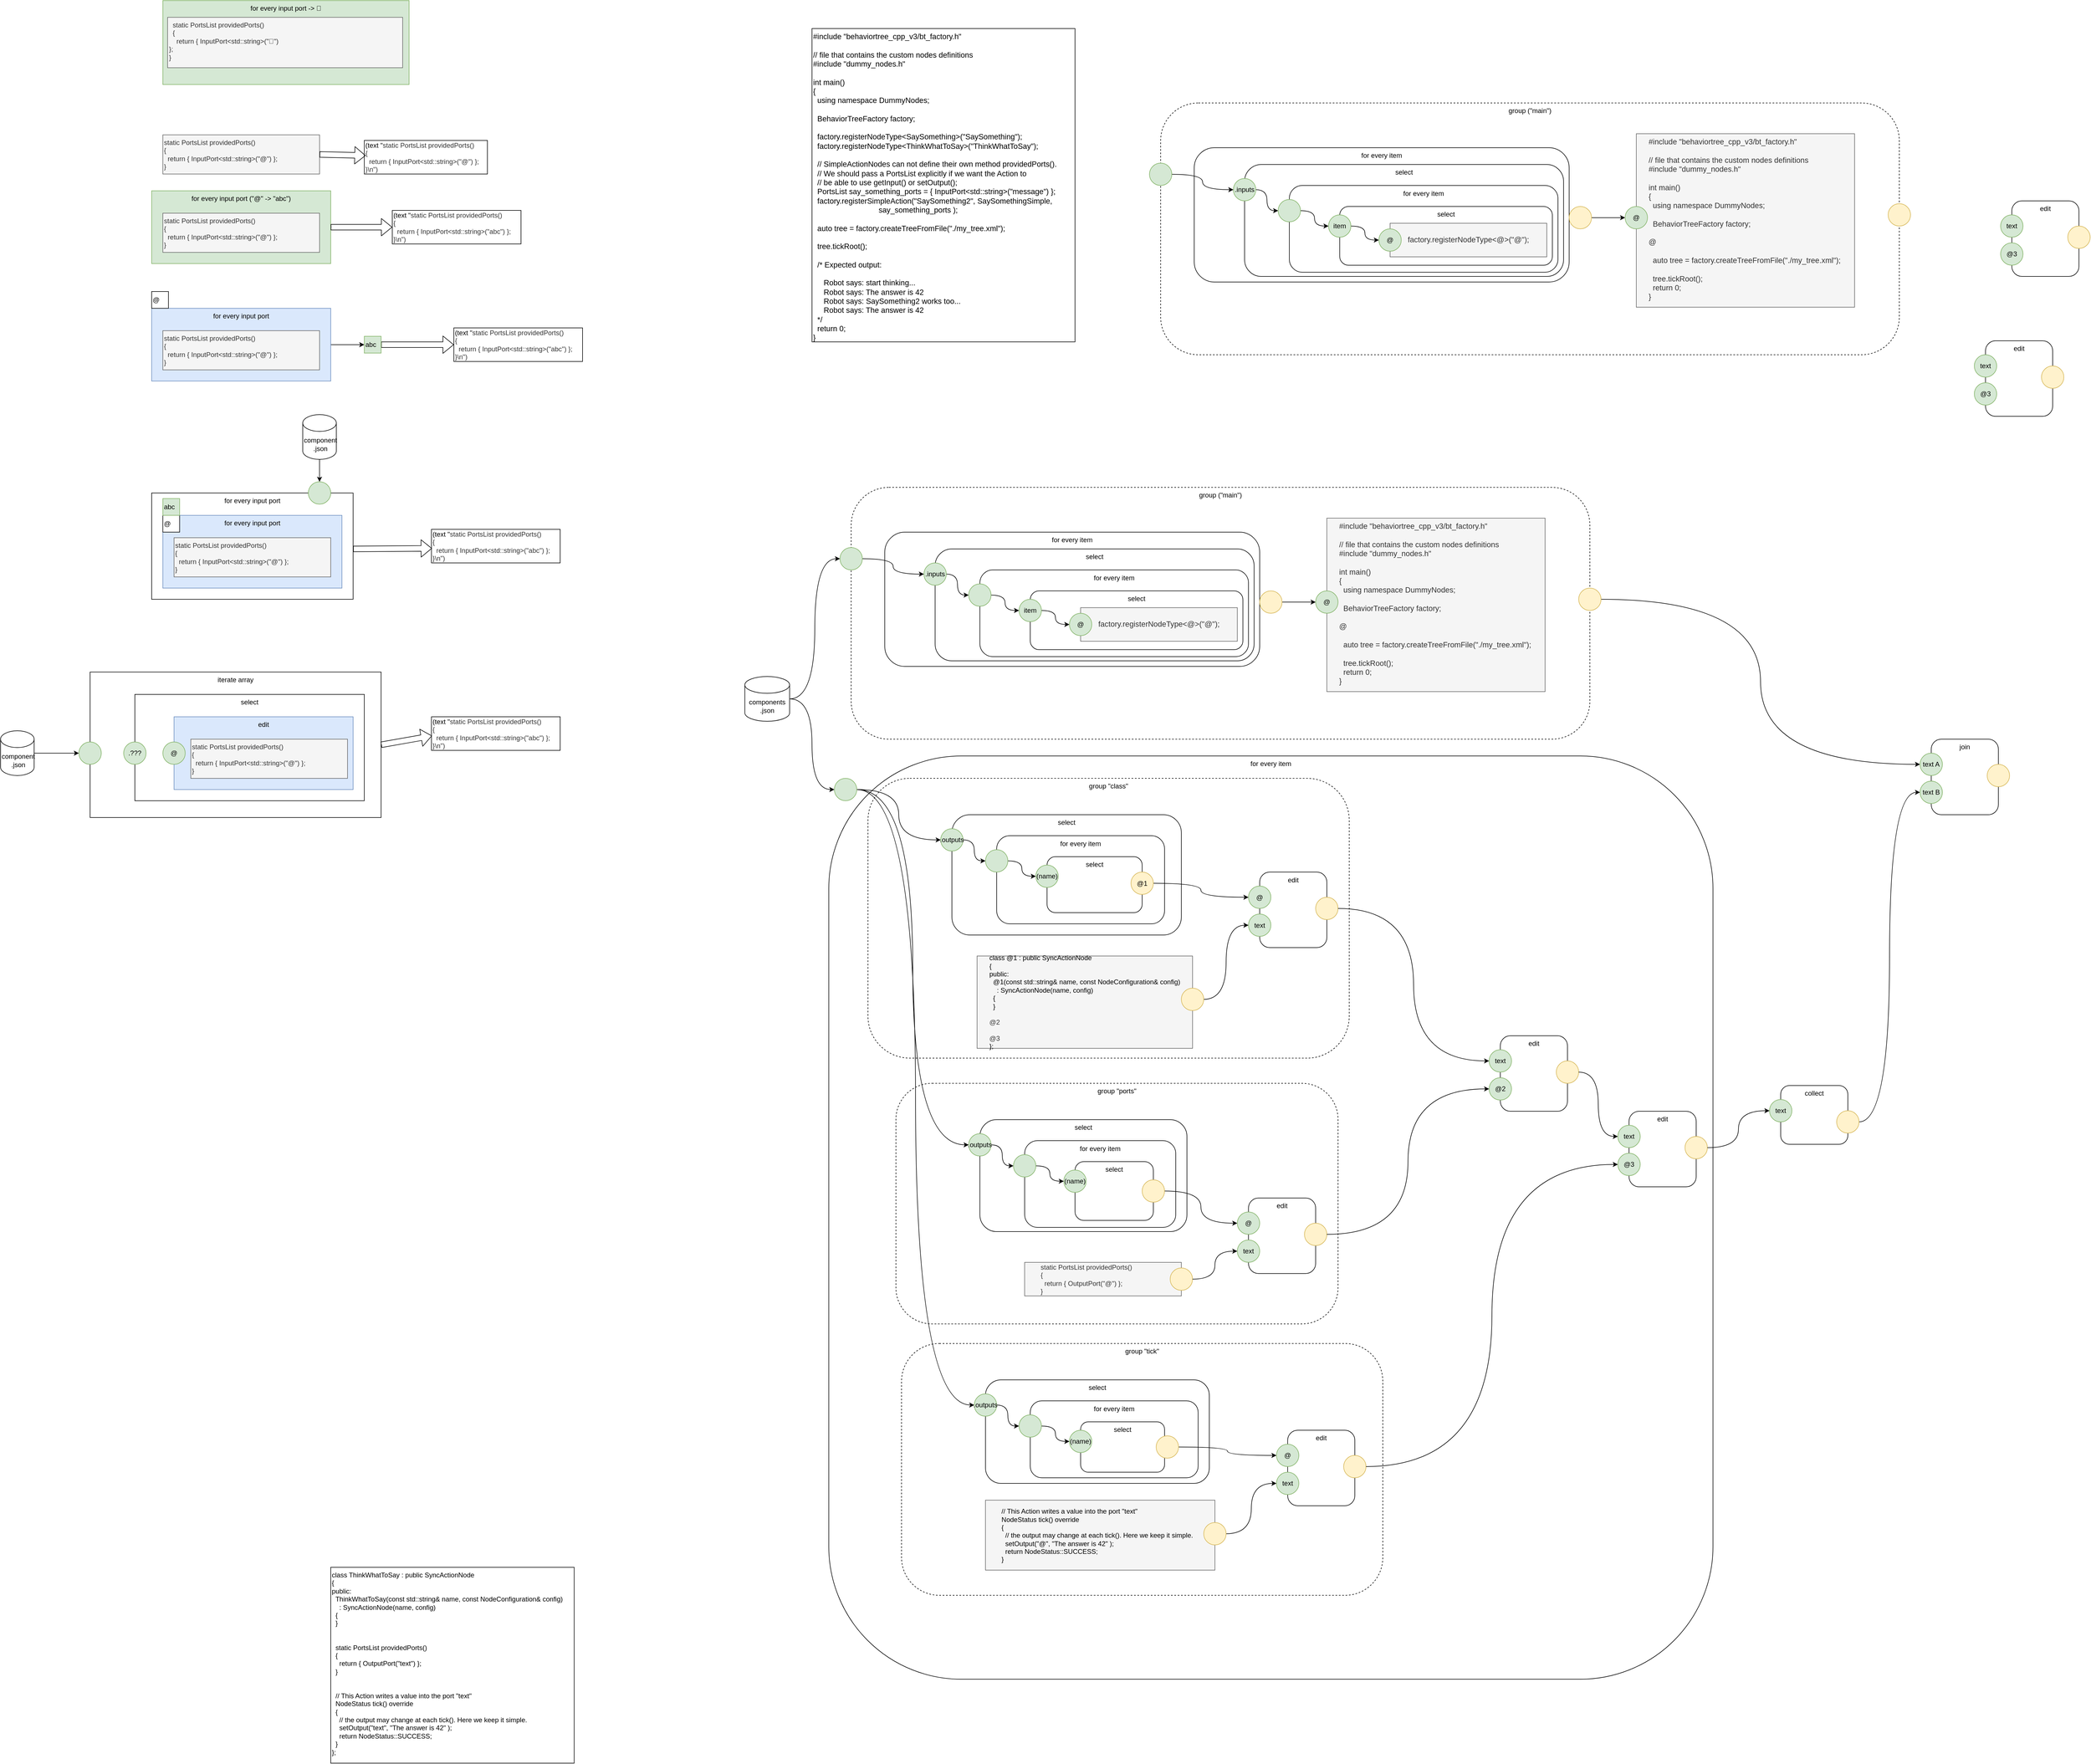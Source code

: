 <mxfile version="14.6.13" type="device"><diagram id="9mf5s8LCNSp0WRvGaPyJ" name="Page-1"><mxGraphModel dx="5887" dy="1837" grid="0" gridSize="10" guides="1" tooltips="1" connect="1" arrows="1" fold="1" page="1" pageScale="1" pageWidth="1100" pageHeight="850" math="0" shadow="0"><root><mxCell id="0"/><mxCell id="1" parent="0"/><mxCell id="VWIvIJKmKUinjokPvrDK-112" value="for every item" style="rounded=1;whiteSpace=wrap;html=1;strokeColor=#000000;align=center;verticalAlign=top;" vertex="1" parent="1"><mxGeometry x="150" y="2230" width="1580" height="1650" as="geometry"/></mxCell><mxCell id="VWIvIJKmKUinjokPvrDK-111" value="group &quot;class&quot;" style="rounded=1;whiteSpace=wrap;html=1;strokeColor=#000000;align=center;dashed=1;verticalAlign=top;" vertex="1" parent="1"><mxGeometry x="220" y="2270" width="860" height="500" as="geometry"/></mxCell><mxCell id="VWIvIJKmKUinjokPvrDK-125" value="&lt;span style=&quot;color: rgb(0 , 0 , 0)&quot;&gt;class @1 : public SyncActionNode&lt;/span&gt;&lt;br style=&quot;color: rgb(0 , 0 , 0)&quot;&gt;&lt;span style=&quot;color: rgb(0 , 0 , 0)&quot;&gt;{&lt;/span&gt;&lt;br style=&quot;color: rgb(0 , 0 , 0)&quot;&gt;&lt;span style=&quot;color: rgb(0 , 0 , 0)&quot;&gt;public:&lt;/span&gt;&lt;br style=&quot;color: rgb(0 , 0 , 0)&quot;&gt;&lt;span style=&quot;color: rgb(0 , 0 , 0)&quot;&gt;&amp;nbsp; @1(const std::string&amp;amp; name, const NodeConfiguration&amp;amp; config)&lt;/span&gt;&lt;br style=&quot;color: rgb(0 , 0 , 0)&quot;&gt;&lt;span style=&quot;color: rgb(0 , 0 , 0)&quot;&gt;&amp;nbsp; &amp;nbsp; : SyncActionNode(name, config)&lt;/span&gt;&lt;br style=&quot;color: rgb(0 , 0 , 0)&quot;&gt;&lt;span style=&quot;color: rgb(0 , 0 , 0)&quot;&gt;&amp;nbsp; {&lt;/span&gt;&lt;br style=&quot;color: rgb(0 , 0 , 0)&quot;&gt;&lt;span style=&quot;color: rgb(0 , 0 , 0)&quot;&gt;&amp;nbsp; }&lt;br&gt;&lt;/span&gt;&lt;br&gt;@2&lt;br style=&quot;color: rgb(0 , 0 , 0)&quot;&gt;&lt;br&gt;@3&lt;br style=&quot;color: rgb(0 , 0 , 0)&quot;&gt;&lt;span style=&quot;color: rgb(0 , 0 , 0)&quot;&gt;};&lt;/span&gt;" style="rounded=0;whiteSpace=wrap;html=1;align=left;verticalAlign=middle;fillColor=#f5f5f5;strokeColor=#666666;fontColor=#333333;spacingLeft=20;" vertex="1" parent="1"><mxGeometry x="415" y="2587.5" width="385" height="165" as="geometry"/></mxCell><mxCell id="VWIvIJKmKUinjokPvrDK-93" value="group &quot;ports&quot;" style="rounded=1;whiteSpace=wrap;html=1;strokeColor=#000000;align=center;dashed=1;verticalAlign=top;" vertex="1" parent="1"><mxGeometry x="270" y="2815" width="790" height="430" as="geometry"/></mxCell><mxCell id="VWIvIJKmKUinjokPvrDK-69" value="group (&quot;main&quot;)" style="rounded=1;whiteSpace=wrap;html=1;strokeColor=#000000;align=center;dashed=1;verticalAlign=top;" vertex="1" parent="1"><mxGeometry x="190" y="1750" width="1320" height="450" as="geometry"/></mxCell><mxCell id="VWIvIJKmKUinjokPvrDK-35" value="&lt;div&gt;iterate array&lt;/div&gt;" style="rounded=0;whiteSpace=wrap;html=1;align=center;verticalAlign=top;" vertex="1" parent="1"><mxGeometry x="-1170" y="2080" width="520" height="260" as="geometry"/></mxCell><mxCell id="VWIvIJKmKUinjokPvrDK-20" value="&lt;div&gt;for every input port&lt;/div&gt;" style="rounded=0;whiteSpace=wrap;html=1;align=center;verticalAlign=top;" vertex="1" parent="1"><mxGeometry x="-1060" y="1760" width="360" height="190" as="geometry"/></mxCell><mxCell id="VWIvIJKmKUinjokPvrDK-7" value="&lt;div&gt;for every input port (&quot;@&quot; -&amp;gt; &quot;abc&quot;)&lt;/div&gt;" style="rounded=0;whiteSpace=wrap;html=1;align=center;fillColor=#d5e8d4;strokeColor=#82b366;verticalAlign=top;" vertex="1" parent="1"><mxGeometry x="-1060" y="1220" width="320" height="130" as="geometry"/></mxCell><mxCell id="VWIvIJKmKUinjokPvrDK-1" value="&lt;div&gt;for every input port -&amp;gt; 🔲&lt;/div&gt;" style="rounded=0;whiteSpace=wrap;html=1;align=center;fillColor=#d5e8d4;strokeColor=#82b366;verticalAlign=top;" vertex="1" parent="1"><mxGeometry x="-1040" y="880" width="440" height="150" as="geometry"/></mxCell><mxCell id="VWIvIJKmKUinjokPvrDK-2" value="&lt;div&gt;&lt;span&gt;&amp;nbsp; static PortsList providedPorts()&lt;/span&gt;&lt;br&gt;&lt;/div&gt;&lt;div&gt;&amp;nbsp; {&lt;/div&gt;&lt;div&gt;&amp;nbsp; &amp;nbsp; return { InputPort&amp;lt;std::string&amp;gt;(&quot;🔲&quot;)&lt;/div&gt;&lt;div&gt;};&lt;/div&gt;&lt;div&gt;}&lt;/div&gt;" style="rounded=0;whiteSpace=wrap;html=1;align=left;fillColor=#f5f5f5;strokeColor=#666666;fontColor=#333333;verticalAlign=top;" vertex="1" parent="1"><mxGeometry x="-1031.5" y="910" width="420" height="90" as="geometry"/></mxCell><mxCell id="VWIvIJKmKUinjokPvrDK-3" value="&lt;div&gt;&lt;span&gt;static PortsList providedPorts()&lt;/span&gt;&lt;br&gt;&lt;/div&gt;&lt;div&gt;{&lt;/div&gt;&lt;div&gt;&amp;nbsp; return { InputPort&amp;lt;std::string&amp;gt;(&quot;@&quot;)&amp;nbsp;&lt;span&gt;};&lt;/span&gt;&lt;/div&gt;&lt;div&gt;}&lt;/div&gt;" style="rounded=0;whiteSpace=wrap;html=1;align=left;fillColor=#f5f5f5;strokeColor=#666666;fontColor=#333333;verticalAlign=top;" vertex="1" parent="1"><mxGeometry x="-1040" y="1120" width="280" height="70" as="geometry"/></mxCell><mxCell id="VWIvIJKmKUinjokPvrDK-4" value="(text &quot;&lt;span style=&quot;color: rgb(51, 51, 51);&quot;&gt;static PortsList providedPorts()&lt;/span&gt;&lt;div style=&quot;color: rgb(51, 51, 51);&quot;&gt;{&lt;/div&gt;&lt;div style=&quot;color: rgb(51, 51, 51);&quot;&gt;&amp;nbsp; return { InputPort&amp;lt;std::string&amp;gt;(&quot;@&quot;)&amp;nbsp;};&lt;/div&gt;&lt;span style=&quot;color: rgb(51, 51, 51);&quot;&gt;}\n&quot;)&lt;/span&gt;" style="text;html=1;align=left;verticalAlign=middle;resizable=0;points=[];autosize=1;strokeColor=#000000;" vertex="1" parent="1"><mxGeometry x="-680" y="1130" width="220" height="60" as="geometry"/></mxCell><mxCell id="VWIvIJKmKUinjokPvrDK-5" value="" style="shape=flexArrow;endArrow=classic;html=1;exitX=1;exitY=0.5;exitDx=0;exitDy=0;entryX=0.011;entryY=0.45;entryDx=0;entryDy=0;entryPerimeter=0;" edge="1" parent="1" source="VWIvIJKmKUinjokPvrDK-3" target="VWIvIJKmKUinjokPvrDK-4"><mxGeometry width="50" height="50" relative="1" as="geometry"><mxPoint x="-610" y="1170" as="sourcePoint"/><mxPoint x="-560" y="1120" as="targetPoint"/></mxGeometry></mxCell><mxCell id="VWIvIJKmKUinjokPvrDK-6" value="&lt;div&gt;&lt;span&gt;static PortsList providedPorts()&lt;/span&gt;&lt;br&gt;&lt;/div&gt;&lt;div&gt;{&lt;/div&gt;&lt;div&gt;&amp;nbsp; return { InputPort&amp;lt;std::string&amp;gt;(&quot;@&quot;)&amp;nbsp;&lt;span&gt;};&lt;/span&gt;&lt;/div&gt;&lt;div&gt;}&lt;/div&gt;" style="rounded=0;whiteSpace=wrap;html=1;align=left;fillColor=#f5f5f5;strokeColor=#666666;fontColor=#333333;verticalAlign=top;" vertex="1" parent="1"><mxGeometry x="-1040" y="1260" width="280" height="70" as="geometry"/></mxCell><mxCell id="VWIvIJKmKUinjokPvrDK-8" value="(text &quot;&lt;span style=&quot;color: rgb(51 , 51 , 51)&quot;&gt;static PortsList providedPorts()&lt;/span&gt;&lt;div style=&quot;color: rgb(51 , 51 , 51)&quot;&gt;{&lt;/div&gt;&lt;div style=&quot;color: rgb(51 , 51 , 51)&quot;&gt;&amp;nbsp; return { InputPort&amp;lt;std::string&amp;gt;(&quot;abc&quot;)&amp;nbsp;};&lt;/div&gt;&lt;span style=&quot;color: rgb(51 , 51 , 51)&quot;&gt;}\n&quot;)&lt;/span&gt;" style="text;html=1;align=left;verticalAlign=middle;resizable=0;points=[];autosize=1;strokeColor=#000000;" vertex="1" parent="1"><mxGeometry x="-630" y="1255" width="230" height="60" as="geometry"/></mxCell><mxCell id="VWIvIJKmKUinjokPvrDK-9" value="" style="shape=flexArrow;endArrow=classic;html=1;exitX=1;exitY=0.5;exitDx=0;exitDy=0;entryX=0;entryY=0.5;entryDx=0;entryDy=0;entryPerimeter=0;" edge="1" parent="1" source="VWIvIJKmKUinjokPvrDK-7" target="VWIvIJKmKUinjokPvrDK-8"><mxGeometry width="50" height="50" relative="1" as="geometry"><mxPoint x="-620" y="1150" as="sourcePoint"/><mxPoint x="-570" y="1100" as="targetPoint"/></mxGeometry></mxCell><mxCell id="VWIvIJKmKUinjokPvrDK-16" style="edgeStyle=orthogonalEdgeStyle;rounded=0;orthogonalLoop=1;jettySize=auto;html=1;exitX=1;exitY=0.5;exitDx=0;exitDy=0;entryX=0;entryY=0.5;entryDx=0;entryDy=0;" edge="1" parent="1" source="VWIvIJKmKUinjokPvrDK-10" target="VWIvIJKmKUinjokPvrDK-15"><mxGeometry relative="1" as="geometry"/></mxCell><mxCell id="VWIvIJKmKUinjokPvrDK-10" value="&lt;div&gt;for every input port&lt;/div&gt;" style="rounded=0;whiteSpace=wrap;html=1;align=center;fillColor=#dae8fc;strokeColor=#6c8ebf;verticalAlign=top;" vertex="1" parent="1"><mxGeometry x="-1060" y="1430" width="320" height="130" as="geometry"/></mxCell><mxCell id="VWIvIJKmKUinjokPvrDK-11" value="&lt;div&gt;&lt;span&gt;static PortsList providedPorts()&lt;/span&gt;&lt;br&gt;&lt;/div&gt;&lt;div&gt;{&lt;/div&gt;&lt;div&gt;&amp;nbsp; return { InputPort&amp;lt;std::string&amp;gt;(&quot;@&quot;)&amp;nbsp;&lt;span&gt;};&lt;/span&gt;&lt;/div&gt;&lt;div&gt;}&lt;/div&gt;" style="rounded=0;whiteSpace=wrap;html=1;align=left;fillColor=#f5f5f5;strokeColor=#666666;fontColor=#333333;verticalAlign=top;" vertex="1" parent="1"><mxGeometry x="-1040" y="1470" width="280" height="70" as="geometry"/></mxCell><mxCell id="VWIvIJKmKUinjokPvrDK-12" value="(text &quot;&lt;span style=&quot;color: rgb(51 , 51 , 51)&quot;&gt;static PortsList providedPorts()&lt;/span&gt;&lt;div style=&quot;color: rgb(51 , 51 , 51)&quot;&gt;{&lt;/div&gt;&lt;div style=&quot;color: rgb(51 , 51 , 51)&quot;&gt;&amp;nbsp; return { InputPort&amp;lt;std::string&amp;gt;(&quot;abc&quot;)&amp;nbsp;};&lt;/div&gt;&lt;span style=&quot;color: rgb(51 , 51 , 51)&quot;&gt;}\n&quot;)&lt;/span&gt;" style="text;html=1;align=left;verticalAlign=middle;resizable=0;points=[];autosize=1;strokeColor=#000000;" vertex="1" parent="1"><mxGeometry x="-520" y="1465" width="230" height="60" as="geometry"/></mxCell><mxCell id="VWIvIJKmKUinjokPvrDK-13" value="" style="shape=flexArrow;endArrow=classic;html=1;entryX=0;entryY=0.5;entryDx=0;entryDy=0;entryPerimeter=0;" edge="1" parent="1" source="VWIvIJKmKUinjokPvrDK-15" target="VWIvIJKmKUinjokPvrDK-12"><mxGeometry width="50" height="50" relative="1" as="geometry"><mxPoint x="-510" y="1410" as="sourcePoint"/><mxPoint x="-570" y="1310" as="targetPoint"/></mxGeometry></mxCell><mxCell id="VWIvIJKmKUinjokPvrDK-14" value="@" style="rounded=0;whiteSpace=wrap;html=1;strokeColor=#000000;align=left;" vertex="1" parent="1"><mxGeometry x="-1060" y="1400" width="30" height="30" as="geometry"/></mxCell><mxCell id="VWIvIJKmKUinjokPvrDK-15" value="abc" style="rounded=0;whiteSpace=wrap;html=1;strokeColor=#82b366;align=left;fillColor=#d5e8d4;" vertex="1" parent="1"><mxGeometry x="-680" y="1480" width="30" height="30" as="geometry"/></mxCell><mxCell id="VWIvIJKmKUinjokPvrDK-17" value="&lt;div&gt;for every input port&lt;/div&gt;" style="rounded=0;whiteSpace=wrap;html=1;align=center;fillColor=#dae8fc;strokeColor=#6c8ebf;verticalAlign=top;" vertex="1" parent="1"><mxGeometry x="-1040" y="1800" width="320" height="130" as="geometry"/></mxCell><mxCell id="VWIvIJKmKUinjokPvrDK-18" value="&lt;div&gt;&lt;span&gt;static PortsList providedPorts()&lt;/span&gt;&lt;br&gt;&lt;/div&gt;&lt;div&gt;{&lt;/div&gt;&lt;div&gt;&amp;nbsp; return { InputPort&amp;lt;std::string&amp;gt;(&quot;@&quot;)&amp;nbsp;&lt;span&gt;};&lt;/span&gt;&lt;/div&gt;&lt;div&gt;}&lt;/div&gt;" style="rounded=0;whiteSpace=wrap;html=1;align=left;fillColor=#f5f5f5;strokeColor=#666666;fontColor=#333333;verticalAlign=top;" vertex="1" parent="1"><mxGeometry x="-1020" y="1840" width="280" height="70" as="geometry"/></mxCell><mxCell id="VWIvIJKmKUinjokPvrDK-19" value="@" style="rounded=0;whiteSpace=wrap;html=1;strokeColor=#000000;align=left;" vertex="1" parent="1"><mxGeometry x="-1040" y="1800" width="30" height="30" as="geometry"/></mxCell><mxCell id="VWIvIJKmKUinjokPvrDK-21" value="abc" style="rounded=0;whiteSpace=wrap;html=1;strokeColor=#82b366;align=left;fillColor=#d5e8d4;" vertex="1" parent="1"><mxGeometry x="-1040" y="1770" width="30" height="30" as="geometry"/></mxCell><mxCell id="VWIvIJKmKUinjokPvrDK-22" value="(text &quot;&lt;span style=&quot;color: rgb(51 , 51 , 51)&quot;&gt;static PortsList providedPorts()&lt;/span&gt;&lt;div style=&quot;color: rgb(51 , 51 , 51)&quot;&gt;{&lt;/div&gt;&lt;div style=&quot;color: rgb(51 , 51 , 51)&quot;&gt;&amp;nbsp; return { InputPort&amp;lt;std::string&amp;gt;(&quot;abc&quot;)&amp;nbsp;};&lt;/div&gt;&lt;span style=&quot;color: rgb(51 , 51 , 51)&quot;&gt;}\n&quot;)&lt;/span&gt;" style="text;html=1;align=left;verticalAlign=middle;resizable=0;points=[];autosize=1;strokeColor=#000000;" vertex="1" parent="1"><mxGeometry x="-560" y="1825" width="230" height="60" as="geometry"/></mxCell><mxCell id="VWIvIJKmKUinjokPvrDK-23" value="" style="shape=flexArrow;endArrow=classic;html=1;entryX=0.004;entryY=0.567;entryDx=0;entryDy=0;entryPerimeter=0;" edge="1" parent="1" target="VWIvIJKmKUinjokPvrDK-22"><mxGeometry width="50" height="50" relative="1" as="geometry"><mxPoint x="-700" y="1860" as="sourcePoint"/><mxPoint x="-580" y="1760" as="targetPoint"/></mxGeometry></mxCell><mxCell id="VWIvIJKmKUinjokPvrDK-24" value="" style="ellipse;whiteSpace=wrap;html=1;aspect=fixed;strokeColor=#82b366;align=left;fillColor=#d5e8d4;" vertex="1" parent="1"><mxGeometry x="-780" y="1740" width="40" height="40" as="geometry"/></mxCell><mxCell id="VWIvIJKmKUinjokPvrDK-26" style="edgeStyle=orthogonalEdgeStyle;rounded=0;orthogonalLoop=1;jettySize=auto;html=1;exitX=0.5;exitY=1;exitDx=0;exitDy=0;exitPerimeter=0;" edge="1" parent="1" source="VWIvIJKmKUinjokPvrDK-25" target="VWIvIJKmKUinjokPvrDK-24"><mxGeometry relative="1" as="geometry"/></mxCell><mxCell id="VWIvIJKmKUinjokPvrDK-25" value="component&lt;br&gt;&lt;div style=&quot;text-align: center&quot;&gt;&lt;span&gt;.json&lt;/span&gt;&lt;/div&gt;" style="shape=cylinder3;whiteSpace=wrap;html=1;boundedLbl=1;backgroundOutline=1;size=15;strokeColor=#000000;align=left;" vertex="1" parent="1"><mxGeometry x="-790" y="1620" width="60" height="80" as="geometry"/></mxCell><mxCell id="VWIvIJKmKUinjokPvrDK-27" value="&lt;div&gt;select&lt;/div&gt;" style="rounded=0;whiteSpace=wrap;html=1;align=center;verticalAlign=top;" vertex="1" parent="1"><mxGeometry x="-1090" y="2120" width="410" height="190" as="geometry"/></mxCell><mxCell id="VWIvIJKmKUinjokPvrDK-28" value="edit" style="rounded=0;whiteSpace=wrap;html=1;align=center;fillColor=#dae8fc;strokeColor=#6c8ebf;verticalAlign=top;" vertex="1" parent="1"><mxGeometry x="-1020" y="2160" width="320" height="130" as="geometry"/></mxCell><mxCell id="VWIvIJKmKUinjokPvrDK-29" value="&lt;div&gt;&lt;span&gt;static PortsList providedPorts()&lt;/span&gt;&lt;br&gt;&lt;/div&gt;&lt;div&gt;{&lt;/div&gt;&lt;div&gt;&amp;nbsp; return { InputPort&amp;lt;std::string&amp;gt;(&quot;@&quot;)&amp;nbsp;&lt;span&gt;};&lt;/span&gt;&lt;/div&gt;&lt;div&gt;}&lt;/div&gt;" style="rounded=0;whiteSpace=wrap;html=1;align=left;fillColor=#f5f5f5;strokeColor=#666666;fontColor=#333333;verticalAlign=top;" vertex="1" parent="1"><mxGeometry x="-990" y="2200" width="280" height="70" as="geometry"/></mxCell><mxCell id="VWIvIJKmKUinjokPvrDK-32" value="(text &quot;&lt;span style=&quot;color: rgb(51 , 51 , 51)&quot;&gt;static PortsList providedPorts()&lt;/span&gt;&lt;div style=&quot;color: rgb(51 , 51 , 51)&quot;&gt;{&lt;/div&gt;&lt;div style=&quot;color: rgb(51 , 51 , 51)&quot;&gt;&amp;nbsp; return { InputPort&amp;lt;std::string&amp;gt;(&quot;abc&quot;)&amp;nbsp;};&lt;/div&gt;&lt;span style=&quot;color: rgb(51 , 51 , 51)&quot;&gt;}\n&quot;)&lt;/span&gt;" style="text;html=1;align=left;verticalAlign=middle;resizable=0;points=[];autosize=1;strokeColor=#000000;" vertex="1" parent="1"><mxGeometry x="-560" y="2160" width="230" height="60" as="geometry"/></mxCell><mxCell id="VWIvIJKmKUinjokPvrDK-33" value="" style="shape=flexArrow;endArrow=classic;html=1;entryX=0.004;entryY=0.567;entryDx=0;entryDy=0;entryPerimeter=0;exitX=1;exitY=0.5;exitDx=0;exitDy=0;" edge="1" parent="1" target="VWIvIJKmKUinjokPvrDK-32" source="VWIvIJKmKUinjokPvrDK-35"><mxGeometry width="50" height="50" relative="1" as="geometry"><mxPoint x="-680" y="2220" as="sourcePoint"/><mxPoint x="-560" y="2120" as="targetPoint"/></mxGeometry></mxCell><mxCell id="VWIvIJKmKUinjokPvrDK-34" value="@" style="ellipse;whiteSpace=wrap;html=1;aspect=fixed;strokeColor=#82b366;align=center;fillColor=#d5e8d4;" vertex="1" parent="1"><mxGeometry x="-1040" y="2205" width="40" height="40" as="geometry"/></mxCell><mxCell id="VWIvIJKmKUinjokPvrDK-36" value=".???" style="ellipse;whiteSpace=wrap;html=1;aspect=fixed;strokeColor=#82b366;align=center;fillColor=#d5e8d4;" vertex="1" parent="1"><mxGeometry x="-1110" y="2205" width="40" height="40" as="geometry"/></mxCell><mxCell id="VWIvIJKmKUinjokPvrDK-37" value="" style="ellipse;whiteSpace=wrap;html=1;aspect=fixed;strokeColor=#82b366;align=center;fillColor=#d5e8d4;" vertex="1" parent="1"><mxGeometry x="-1190" y="2205" width="40" height="40" as="geometry"/></mxCell><mxCell id="VWIvIJKmKUinjokPvrDK-41" style="edgeStyle=orthogonalEdgeStyle;rounded=0;orthogonalLoop=1;jettySize=auto;html=1;exitX=1;exitY=0.5;exitDx=0;exitDy=0;exitPerimeter=0;entryX=0;entryY=0.5;entryDx=0;entryDy=0;" edge="1" parent="1" source="VWIvIJKmKUinjokPvrDK-40" target="VWIvIJKmKUinjokPvrDK-37"><mxGeometry relative="1" as="geometry"/></mxCell><mxCell id="VWIvIJKmKUinjokPvrDK-40" value="component&lt;br&gt;&lt;div style=&quot;text-align: center&quot;&gt;&lt;span&gt;.json&lt;/span&gt;&lt;/div&gt;" style="shape=cylinder3;whiteSpace=wrap;html=1;boundedLbl=1;backgroundOutline=1;size=15;strokeColor=#000000;align=left;" vertex="1" parent="1"><mxGeometry x="-1330" y="2185" width="60" height="80" as="geometry"/></mxCell><mxCell id="VWIvIJKmKUinjokPvrDK-42" value="&lt;div&gt;&lt;span style=&quot;font-size: 13.6px&quot;&gt;#include &quot;behaviortree_cpp_v3/bt_factory.h&quot;&lt;/span&gt;&lt;/div&gt;&lt;div&gt;&lt;span style=&quot;font-size: 13.6px&quot;&gt;&lt;br&gt;&lt;/span&gt;&lt;/div&gt;&lt;div&gt;&lt;span style=&quot;font-size: 13.6px&quot;&gt;// file that contains the custom nodes definitions&lt;/span&gt;&lt;/div&gt;&lt;div&gt;&lt;span style=&quot;font-size: 13.6px&quot;&gt;#include &quot;dummy_nodes.h&quot;&lt;/span&gt;&lt;/div&gt;&lt;div&gt;&lt;span style=&quot;font-size: 13.6px&quot;&gt;&lt;br&gt;&lt;/span&gt;&lt;/div&gt;&lt;div&gt;&lt;span style=&quot;font-size: 13.6px&quot;&gt;int main()&lt;/span&gt;&lt;/div&gt;&lt;div&gt;&lt;span style=&quot;font-size: 13.6px&quot;&gt;{&lt;/span&gt;&lt;/div&gt;&lt;div&gt;&lt;span style=&quot;font-size: 13.6px&quot;&gt;&amp;nbsp; using namespace DummyNodes;&lt;/span&gt;&lt;/div&gt;&lt;div&gt;&lt;span style=&quot;font-size: 13.6px&quot;&gt;&lt;br&gt;&lt;/span&gt;&lt;/div&gt;&lt;div&gt;&lt;span style=&quot;font-size: 13.6px&quot;&gt;&amp;nbsp; BehaviorTreeFactory factory;&lt;/span&gt;&lt;/div&gt;&lt;div&gt;&lt;span style=&quot;font-size: 13.6px&quot;&gt;&lt;br&gt;&lt;/span&gt;&lt;/div&gt;&lt;div&gt;&lt;span style=&quot;font-size: 13.6px&quot;&gt;&amp;nbsp; factory.registerNodeType&amp;lt;SaySomething&amp;gt;(&quot;SaySomething&quot;);&lt;/span&gt;&lt;/div&gt;&lt;div&gt;&lt;span style=&quot;font-size: 13.6px&quot;&gt;&amp;nbsp; factory.registerNodeType&amp;lt;ThinkWhatToSay&amp;gt;(&quot;ThinkWhatToSay&quot;);&lt;/span&gt;&lt;/div&gt;&lt;div&gt;&lt;span style=&quot;font-size: 13.6px&quot;&gt;&lt;br&gt;&lt;/span&gt;&lt;/div&gt;&lt;div&gt;&lt;span style=&quot;font-size: 13.6px&quot;&gt;&amp;nbsp; // SimpleActionNodes can not define their own method providedPorts().&lt;/span&gt;&lt;/div&gt;&lt;div&gt;&lt;span style=&quot;font-size: 13.6px&quot;&gt;&amp;nbsp; // We should pass a PortsList explicitly if we want the Action to&lt;/span&gt;&lt;/div&gt;&lt;div&gt;&lt;span style=&quot;font-size: 13.6px&quot;&gt;&amp;nbsp; // be able to use getInput() or setOutput();&lt;/span&gt;&lt;/div&gt;&lt;div&gt;&lt;span style=&quot;font-size: 13.6px&quot;&gt;&amp;nbsp; PortsList say_something_ports = { InputPort&amp;lt;std::string&amp;gt;(&quot;message&quot;) };&lt;/span&gt;&lt;/div&gt;&lt;div&gt;&lt;span style=&quot;font-size: 13.6px&quot;&gt;&amp;nbsp; factory.registerSimpleAction(&quot;SaySomething2&quot;, SaySomethingSimple,&lt;/span&gt;&lt;/div&gt;&lt;div&gt;&lt;span style=&quot;font-size: 13.6px&quot;&gt;&amp;nbsp; &amp;nbsp; &amp;nbsp; &amp;nbsp; &amp;nbsp; &amp;nbsp; &amp;nbsp; &amp;nbsp; &amp;nbsp; &amp;nbsp; &amp;nbsp; &amp;nbsp; &amp;nbsp; &amp;nbsp; &amp;nbsp; &amp;nbsp;say_something_ports );&lt;/span&gt;&lt;/div&gt;&lt;div&gt;&lt;span style=&quot;font-size: 13.6px&quot;&gt;&lt;br&gt;&lt;/span&gt;&lt;/div&gt;&lt;div&gt;&lt;span style=&quot;font-size: 13.6px&quot;&gt;&amp;nbsp; auto tree = factory.createTreeFromFile(&quot;./my_tree.xml&quot;);&lt;/span&gt;&lt;/div&gt;&lt;div&gt;&lt;span style=&quot;font-size: 13.6px&quot;&gt;&lt;br&gt;&lt;/span&gt;&lt;/div&gt;&lt;div&gt;&lt;span style=&quot;font-size: 13.6px&quot;&gt;&amp;nbsp; tree.tickRoot();&lt;/span&gt;&lt;/div&gt;&lt;div&gt;&lt;span style=&quot;font-size: 13.6px&quot;&gt;&lt;br&gt;&lt;/span&gt;&lt;/div&gt;&lt;div&gt;&lt;span style=&quot;font-size: 13.6px&quot;&gt;&amp;nbsp; /* Expected output:&lt;/span&gt;&lt;/div&gt;&lt;div&gt;&lt;span style=&quot;font-size: 13.6px&quot;&gt;&lt;br&gt;&lt;/span&gt;&lt;/div&gt;&lt;div&gt;&lt;span style=&quot;font-size: 13.6px&quot;&gt;&amp;nbsp; &amp;nbsp; &amp;nbsp;Robot says: start thinking...&lt;/span&gt;&lt;/div&gt;&lt;div&gt;&lt;span style=&quot;font-size: 13.6px&quot;&gt;&amp;nbsp; &amp;nbsp; &amp;nbsp;Robot says: The answer is 42&lt;/span&gt;&lt;/div&gt;&lt;div&gt;&lt;span style=&quot;font-size: 13.6px&quot;&gt;&amp;nbsp; &amp;nbsp; &amp;nbsp;Robot says: SaySomething2 works too...&lt;/span&gt;&lt;/div&gt;&lt;div&gt;&lt;span style=&quot;font-size: 13.6px&quot;&gt;&amp;nbsp; &amp;nbsp; &amp;nbsp;Robot says: The answer is 42&lt;/span&gt;&lt;/div&gt;&lt;div&gt;&lt;span style=&quot;font-size: 13.6px&quot;&gt;&amp;nbsp; */&lt;/span&gt;&lt;/div&gt;&lt;div&gt;&lt;span style=&quot;font-size: 13.6px&quot;&gt;&amp;nbsp; return 0;&lt;/span&gt;&lt;/div&gt;&lt;div&gt;&lt;span style=&quot;font-size: 13.6px&quot;&gt;}&lt;/span&gt;&lt;/div&gt;&lt;div&gt;&lt;br&gt;&lt;/div&gt;" style="rounded=0;whiteSpace=wrap;html=1;align=left;verticalAlign=top;" vertex="1" parent="1"><mxGeometry x="120" y="930" width="470" height="560" as="geometry"/></mxCell><mxCell id="VWIvIJKmKUinjokPvrDK-43" value="&lt;div&gt;&lt;span style=&quot;font-size: 13.6px&quot;&gt;#include &quot;behaviortree_cpp_v3/bt_factory.h&quot;&lt;/span&gt;&lt;/div&gt;&lt;div&gt;&lt;span style=&quot;font-size: 13.6px&quot;&gt;&lt;br&gt;&lt;/span&gt;&lt;/div&gt;&lt;div&gt;&lt;span style=&quot;font-size: 13.6px&quot;&gt;// file that contains the custom nodes definitions&lt;/span&gt;&lt;/div&gt;&lt;div&gt;&lt;span style=&quot;font-size: 13.6px&quot;&gt;#include &quot;dummy_nodes.h&quot;&lt;/span&gt;&lt;/div&gt;&lt;div&gt;&lt;span style=&quot;font-size: 13.6px&quot;&gt;&lt;br&gt;&lt;/span&gt;&lt;/div&gt;&lt;div&gt;&lt;span style=&quot;font-size: 13.6px&quot;&gt;int main()&lt;/span&gt;&lt;/div&gt;&lt;div&gt;&lt;span style=&quot;font-size: 13.6px&quot;&gt;{&lt;/span&gt;&lt;/div&gt;&lt;div&gt;&lt;span style=&quot;font-size: 13.6px&quot;&gt;&amp;nbsp; using namespace DummyNodes;&lt;/span&gt;&lt;/div&gt;&lt;div&gt;&lt;span style=&quot;font-size: 13.6px&quot;&gt;&lt;br&gt;&lt;/span&gt;&lt;/div&gt;&lt;div&gt;&lt;span style=&quot;font-size: 13.6px&quot;&gt;&amp;nbsp; BehaviorTreeFactory factory;&lt;/span&gt;&lt;/div&gt;&lt;div&gt;&lt;span style=&quot;font-size: 13.6px&quot;&gt;&lt;br&gt;&lt;/span&gt;&lt;/div&gt;&lt;div&gt;&lt;span style=&quot;font-size: 13.6px&quot;&gt;@&lt;/span&gt;&lt;/div&gt;&lt;div&gt;&lt;span style=&quot;font-size: 13.6px&quot;&gt;&lt;br&gt;&lt;/span&gt;&lt;/div&gt;&lt;div&gt;&lt;span style=&quot;font-size: 13.6px&quot;&gt;&amp;nbsp; auto tree = factory.createTreeFromFile(&quot;./my_tree.xml&quot;);&lt;/span&gt;&lt;br&gt;&lt;/div&gt;&lt;div&gt;&lt;span style=&quot;font-size: 13.6px&quot;&gt;&lt;br&gt;&lt;/span&gt;&lt;/div&gt;&lt;div&gt;&lt;span style=&quot;font-size: 13.6px&quot;&gt;&amp;nbsp; tree.tickRoot();&lt;/span&gt;&lt;/div&gt;&lt;div&gt;&lt;span style=&quot;font-size: 13.6px&quot;&gt;&amp;nbsp; return 0;&lt;/span&gt;&lt;br&gt;&lt;/div&gt;&lt;div&gt;&lt;span style=&quot;font-size: 13.6px&quot;&gt;}&lt;/span&gt;&lt;/div&gt;&lt;div&gt;&lt;br&gt;&lt;/div&gt;" style="rounded=0;whiteSpace=wrap;html=1;align=left;verticalAlign=top;fillColor=#f5f5f5;strokeColor=#666666;fontColor=#333333;spacingLeft=20;" vertex="1" parent="1"><mxGeometry x="1040" y="1805" width="390" height="310" as="geometry"/></mxCell><mxCell id="VWIvIJKmKUinjokPvrDK-45" value="for every item" style="rounded=1;whiteSpace=wrap;html=1;strokeColor=#000000;align=center;verticalAlign=top;" vertex="1" parent="1"><mxGeometry x="250" y="1830" width="670" height="240" as="geometry"/></mxCell><mxCell id="VWIvIJKmKUinjokPvrDK-46" value="select" style="rounded=1;whiteSpace=wrap;html=1;strokeColor=#000000;align=center;verticalAlign=top;" vertex="1" parent="1"><mxGeometry x="340" y="1860" width="570" height="200" as="geometry"/></mxCell><mxCell id="VWIvIJKmKUinjokPvrDK-57" style="edgeStyle=orthogonalEdgeStyle;curved=1;orthogonalLoop=1;jettySize=auto;html=1;exitX=1;exitY=0.5;exitDx=0;exitDy=0;entryX=0;entryY=0.5;entryDx=0;entryDy=0;" edge="1" parent="1" source="VWIvIJKmKUinjokPvrDK-48" target="VWIvIJKmKUinjokPvrDK-53"><mxGeometry relative="1" as="geometry"/></mxCell><mxCell id="VWIvIJKmKUinjokPvrDK-48" value=".inputs" style="ellipse;whiteSpace=wrap;html=1;aspect=fixed;strokeColor=#82b366;align=center;fillColor=#d5e8d4;" vertex="1" parent="1"><mxGeometry x="320" y="1885" width="40" height="40" as="geometry"/></mxCell><mxCell id="VWIvIJKmKUinjokPvrDK-56" style="edgeStyle=orthogonalEdgeStyle;orthogonalLoop=1;jettySize=auto;html=1;exitX=1;exitY=0.5;exitDx=0;exitDy=0;entryX=0;entryY=0.5;entryDx=0;entryDy=0;curved=1;" edge="1" parent="1" source="VWIvIJKmKUinjokPvrDK-49" target="VWIvIJKmKUinjokPvrDK-48"><mxGeometry relative="1" as="geometry"/></mxCell><mxCell id="VWIvIJKmKUinjokPvrDK-49" value="" style="ellipse;whiteSpace=wrap;html=1;aspect=fixed;strokeColor=#82b366;align=center;fillColor=#d5e8d4;" vertex="1" parent="1"><mxGeometry x="170" y="1857.5" width="40" height="40" as="geometry"/></mxCell><mxCell id="VWIvIJKmKUinjokPvrDK-50" value="for every item" style="rounded=1;whiteSpace=wrap;html=1;strokeColor=#000000;align=center;verticalAlign=top;" vertex="1" parent="1"><mxGeometry x="420" y="1897.5" width="480" height="155" as="geometry"/></mxCell><mxCell id="VWIvIJKmKUinjokPvrDK-51" value="select" style="rounded=1;whiteSpace=wrap;html=1;strokeColor=#000000;align=center;verticalAlign=top;" vertex="1" parent="1"><mxGeometry x="510" y="1935" width="380" height="105" as="geometry"/></mxCell><mxCell id="VWIvIJKmKUinjokPvrDK-59" style="edgeStyle=orthogonalEdgeStyle;curved=1;orthogonalLoop=1;jettySize=auto;html=1;exitX=1;exitY=0.5;exitDx=0;exitDy=0;entryX=0;entryY=0.5;entryDx=0;entryDy=0;" edge="1" parent="1" source="VWIvIJKmKUinjokPvrDK-52" target="VWIvIJKmKUinjokPvrDK-47"><mxGeometry relative="1" as="geometry"/></mxCell><mxCell id="VWIvIJKmKUinjokPvrDK-52" value="item" style="ellipse;whiteSpace=wrap;html=1;aspect=fixed;strokeColor=#82b366;align=center;fillColor=#d5e8d4;" vertex="1" parent="1"><mxGeometry x="490" y="1950" width="40" height="40" as="geometry"/></mxCell><mxCell id="VWIvIJKmKUinjokPvrDK-58" style="edgeStyle=orthogonalEdgeStyle;curved=1;orthogonalLoop=1;jettySize=auto;html=1;exitX=1;exitY=0.5;exitDx=0;exitDy=0;entryX=0;entryY=0.5;entryDx=0;entryDy=0;" edge="1" parent="1" source="VWIvIJKmKUinjokPvrDK-53" target="VWIvIJKmKUinjokPvrDK-52"><mxGeometry relative="1" as="geometry"/></mxCell><mxCell id="VWIvIJKmKUinjokPvrDK-53" value="" style="ellipse;whiteSpace=wrap;html=1;aspect=fixed;strokeColor=#82b366;align=center;fillColor=#d5e8d4;" vertex="1" parent="1"><mxGeometry x="400" y="1922.5" width="40" height="40" as="geometry"/></mxCell><mxCell id="VWIvIJKmKUinjokPvrDK-54" value="" style="group" vertex="1" connectable="0" parent="1"><mxGeometry x="580" y="1965" width="300" height="60" as="geometry"/></mxCell><mxCell id="VWIvIJKmKUinjokPvrDK-44" value="&lt;div&gt;&lt;span style=&quot;font-size: 13.6px&quot;&gt;factory.registerNodeType&amp;lt;@&amp;gt;(&quot;@&quot;);&lt;/span&gt;&lt;/div&gt;" style="rounded=0;whiteSpace=wrap;html=1;align=center;verticalAlign=middle;fillColor=#f5f5f5;strokeColor=#666666;fontColor=#333333;" vertex="1" parent="VWIvIJKmKUinjokPvrDK-54"><mxGeometry x="20" width="280" height="60" as="geometry"/></mxCell><mxCell id="VWIvIJKmKUinjokPvrDK-47" value="@" style="ellipse;whiteSpace=wrap;html=1;aspect=fixed;strokeColor=#82b366;align=center;fillColor=#d5e8d4;" vertex="1" parent="VWIvIJKmKUinjokPvrDK-54"><mxGeometry y="10" width="40" height="40" as="geometry"/></mxCell><mxCell id="VWIvIJKmKUinjokPvrDK-61" style="edgeStyle=orthogonalEdgeStyle;curved=1;orthogonalLoop=1;jettySize=auto;html=1;exitX=1;exitY=0.5;exitDx=0;exitDy=0;exitPerimeter=0;entryX=0;entryY=0.5;entryDx=0;entryDy=0;" edge="1" parent="1" source="VWIvIJKmKUinjokPvrDK-60" target="VWIvIJKmKUinjokPvrDK-49"><mxGeometry relative="1" as="geometry"/></mxCell><mxCell id="VWIvIJKmKUinjokPvrDK-187" style="edgeStyle=orthogonalEdgeStyle;curved=1;orthogonalLoop=1;jettySize=auto;html=1;exitX=1;exitY=0.5;exitDx=0;exitDy=0;exitPerimeter=0;entryX=0;entryY=0.5;entryDx=0;entryDy=0;" edge="1" parent="1" source="VWIvIJKmKUinjokPvrDK-60" target="VWIvIJKmKUinjokPvrDK-117"><mxGeometry relative="1" as="geometry"/></mxCell><mxCell id="VWIvIJKmKUinjokPvrDK-60" value="components&lt;br&gt;&lt;div style=&quot;&quot;&gt;&lt;span&gt;.json&lt;/span&gt;&lt;/div&gt;" style="shape=cylinder3;whiteSpace=wrap;html=1;boundedLbl=1;backgroundOutline=1;size=15;strokeColor=#000000;align=center;" vertex="1" parent="1"><mxGeometry y="2088" width="80" height="80" as="geometry"/></mxCell><mxCell id="VWIvIJKmKUinjokPvrDK-67" style="edgeStyle=orthogonalEdgeStyle;curved=1;orthogonalLoop=1;jettySize=auto;html=1;exitX=1;exitY=0.5;exitDx=0;exitDy=0;entryX=0;entryY=0.5;entryDx=0;entryDy=0;" edge="1" parent="1" source="VWIvIJKmKUinjokPvrDK-62" target="VWIvIJKmKUinjokPvrDK-66"><mxGeometry relative="1" as="geometry"/></mxCell><mxCell id="VWIvIJKmKUinjokPvrDK-62" value="" style="ellipse;whiteSpace=wrap;html=1;aspect=fixed;strokeColor=#d6b656;align=center;fillColor=#fff2cc;" vertex="1" parent="1"><mxGeometry x="920" y="1935" width="40" height="40" as="geometry"/></mxCell><mxCell id="VWIvIJKmKUinjokPvrDK-66" value="@" style="ellipse;whiteSpace=wrap;html=1;aspect=fixed;strokeColor=#82b366;align=center;fillColor=#d5e8d4;" vertex="1" parent="1"><mxGeometry x="1020" y="1935" width="40" height="40" as="geometry"/></mxCell><mxCell id="VWIvIJKmKUinjokPvrDK-185" style="edgeStyle=orthogonalEdgeStyle;curved=1;orthogonalLoop=1;jettySize=auto;html=1;exitX=1;exitY=0.5;exitDx=0;exitDy=0;entryX=0;entryY=0.5;entryDx=0;entryDy=0;" edge="1" parent="1" source="VWIvIJKmKUinjokPvrDK-68" target="VWIvIJKmKUinjokPvrDK-176"><mxGeometry relative="1" as="geometry"/></mxCell><mxCell id="VWIvIJKmKUinjokPvrDK-68" value="" style="ellipse;whiteSpace=wrap;html=1;aspect=fixed;strokeColor=#d6b656;align=center;fillColor=#fff2cc;" vertex="1" parent="1"><mxGeometry x="1490" y="1930" width="40" height="40" as="geometry"/></mxCell><mxCell id="VWIvIJKmKUinjokPvrDK-74" value="class ThinkWhatToSay : public SyncActionNode&#10;{&#10;public:&#10;  ThinkWhatToSay(const std::string&amp; name, const NodeConfiguration&amp; config)&#10;    : SyncActionNode(name, config)&#10;  {&#10;  }&#10;&#10;&#10;  static PortsList providedPorts()&#10;  {&#10;    return { OutputPort&lt;std::string&gt;(&quot;text&quot;) };&#10;  }&#10;&#10;&#10;  // This Action writes a value into the port &quot;text&quot;&#10;  NodeStatus tick() override&#10;  {&#10;    // the output may change at each tick(). Here we keep it simple.&#10;    setOutput(&quot;text&quot;, &quot;The answer is 42&quot; );&#10;    return NodeStatus::SUCCESS;&#10;  }&#10;};" style="rounded=0;whiteSpace=wrap;html=1;align=left;verticalAlign=top;" vertex="1" parent="1"><mxGeometry x="-740" y="3680" width="435" height="350" as="geometry"/></mxCell><mxCell id="VWIvIJKmKUinjokPvrDK-78" value="select" style="rounded=1;whiteSpace=wrap;html=1;strokeColor=#000000;align=center;verticalAlign=top;" vertex="1" parent="1"><mxGeometry x="420" y="2880" width="370" height="200" as="geometry"/></mxCell><mxCell id="VWIvIJKmKUinjokPvrDK-79" style="edgeStyle=orthogonalEdgeStyle;curved=1;orthogonalLoop=1;jettySize=auto;html=1;exitX=1;exitY=0.5;exitDx=0;exitDy=0;entryX=0;entryY=0.5;entryDx=0;entryDy=0;" edge="1" parent="1" source="VWIvIJKmKUinjokPvrDK-80" target="VWIvIJKmKUinjokPvrDK-88"><mxGeometry relative="1" as="geometry"/></mxCell><mxCell id="VWIvIJKmKUinjokPvrDK-80" value=".outputs" style="ellipse;whiteSpace=wrap;html=1;aspect=fixed;strokeColor=#82b366;align=center;fillColor=#d5e8d4;" vertex="1" parent="1"><mxGeometry x="400" y="2905" width="40" height="40" as="geometry"/></mxCell><mxCell id="VWIvIJKmKUinjokPvrDK-81" style="edgeStyle=orthogonalEdgeStyle;orthogonalLoop=1;jettySize=auto;html=1;exitX=1;exitY=0.5;exitDx=0;exitDy=0;entryX=0;entryY=0.5;entryDx=0;entryDy=0;curved=1;" edge="1" parent="1" source="VWIvIJKmKUinjokPvrDK-117" target="VWIvIJKmKUinjokPvrDK-80"><mxGeometry relative="1" as="geometry"><mxPoint x="350" y="2900" as="sourcePoint"/></mxGeometry></mxCell><mxCell id="VWIvIJKmKUinjokPvrDK-83" value="for every item" style="rounded=1;whiteSpace=wrap;html=1;strokeColor=#000000;align=center;verticalAlign=top;" vertex="1" parent="1"><mxGeometry x="500" y="2917.5" width="270" height="155" as="geometry"/></mxCell><mxCell id="VWIvIJKmKUinjokPvrDK-84" value="select" style="rounded=1;whiteSpace=wrap;html=1;strokeColor=#000000;align=center;verticalAlign=top;" vertex="1" parent="1"><mxGeometry x="590" y="2955" width="140" height="105" as="geometry"/></mxCell><mxCell id="VWIvIJKmKUinjokPvrDK-85" style="edgeStyle=orthogonalEdgeStyle;curved=1;orthogonalLoop=1;jettySize=auto;html=1;exitX=1;exitY=0.5;exitDx=0;exitDy=0;entryX=0;entryY=0.5;entryDx=0;entryDy=0;" edge="1" parent="1" source="VWIvIJKmKUinjokPvrDK-151" target="VWIvIJKmKUinjokPvrDK-147"><mxGeometry relative="1" as="geometry"/></mxCell><mxCell id="VWIvIJKmKUinjokPvrDK-86" value="(name)" style="ellipse;whiteSpace=wrap;html=1;aspect=fixed;strokeColor=#82b366;align=center;fillColor=#d5e8d4;" vertex="1" parent="1"><mxGeometry x="570" y="2970" width="40" height="40" as="geometry"/></mxCell><mxCell id="VWIvIJKmKUinjokPvrDK-87" style="edgeStyle=orthogonalEdgeStyle;curved=1;orthogonalLoop=1;jettySize=auto;html=1;exitX=1;exitY=0.5;exitDx=0;exitDy=0;entryX=0;entryY=0.5;entryDx=0;entryDy=0;" edge="1" parent="1" source="VWIvIJKmKUinjokPvrDK-88" target="VWIvIJKmKUinjokPvrDK-86"><mxGeometry relative="1" as="geometry"/></mxCell><mxCell id="VWIvIJKmKUinjokPvrDK-88" value="" style="ellipse;whiteSpace=wrap;html=1;aspect=fixed;strokeColor=#82b366;align=center;fillColor=#d5e8d4;" vertex="1" parent="1"><mxGeometry x="480" y="2942.5" width="40" height="40" as="geometry"/></mxCell><mxCell id="VWIvIJKmKUinjokPvrDK-95" value="group &quot;tick&quot;" style="rounded=1;whiteSpace=wrap;html=1;strokeColor=#000000;align=center;dashed=1;verticalAlign=top;" vertex="1" parent="1"><mxGeometry x="280" y="3280" width="860" height="450" as="geometry"/></mxCell><mxCell id="VWIvIJKmKUinjokPvrDK-97" value="select" style="rounded=1;whiteSpace=wrap;html=1;strokeColor=#000000;align=center;verticalAlign=top;" vertex="1" parent="1"><mxGeometry x="430" y="3345" width="400" height="185" as="geometry"/></mxCell><mxCell id="VWIvIJKmKUinjokPvrDK-98" style="edgeStyle=orthogonalEdgeStyle;curved=1;orthogonalLoop=1;jettySize=auto;html=1;exitX=1;exitY=0.5;exitDx=0;exitDy=0;entryX=0;entryY=0.5;entryDx=0;entryDy=0;" edge="1" parent="1" source="VWIvIJKmKUinjokPvrDK-99" target="VWIvIJKmKUinjokPvrDK-107"><mxGeometry relative="1" as="geometry"/></mxCell><mxCell id="VWIvIJKmKUinjokPvrDK-99" value=".outputs" style="ellipse;whiteSpace=wrap;html=1;aspect=fixed;strokeColor=#82b366;align=center;fillColor=#d5e8d4;" vertex="1" parent="1"><mxGeometry x="410" y="3370" width="40" height="40" as="geometry"/></mxCell><mxCell id="VWIvIJKmKUinjokPvrDK-100" style="edgeStyle=orthogonalEdgeStyle;orthogonalLoop=1;jettySize=auto;html=1;exitX=1;exitY=0.5;exitDx=0;exitDy=0;entryX=0;entryY=0.5;entryDx=0;entryDy=0;curved=1;" edge="1" parent="1" source="VWIvIJKmKUinjokPvrDK-117" target="VWIvIJKmKUinjokPvrDK-99"><mxGeometry relative="1" as="geometry"><mxPoint x="360" y="3365" as="sourcePoint"/></mxGeometry></mxCell><mxCell id="VWIvIJKmKUinjokPvrDK-102" value="for every item" style="rounded=1;whiteSpace=wrap;html=1;strokeColor=#000000;align=center;verticalAlign=top;" vertex="1" parent="1"><mxGeometry x="510" y="3382.5" width="300" height="137.5" as="geometry"/></mxCell><mxCell id="VWIvIJKmKUinjokPvrDK-103" value="select" style="rounded=1;whiteSpace=wrap;html=1;strokeColor=#000000;align=center;verticalAlign=top;" vertex="1" parent="1"><mxGeometry x="600" y="3420" width="150" height="90" as="geometry"/></mxCell><mxCell id="VWIvIJKmKUinjokPvrDK-104" style="edgeStyle=orthogonalEdgeStyle;curved=1;orthogonalLoop=1;jettySize=auto;html=1;exitX=1;exitY=0.5;exitDx=0;exitDy=0;entryX=0;entryY=0.5;entryDx=0;entryDy=0;" edge="1" parent="1" source="VWIvIJKmKUinjokPvrDK-143" target="VWIvIJKmKUinjokPvrDK-132"><mxGeometry relative="1" as="geometry"><mxPoint x="670" y="3485" as="targetPoint"/></mxGeometry></mxCell><mxCell id="VWIvIJKmKUinjokPvrDK-105" value="(name)" style="ellipse;whiteSpace=wrap;html=1;aspect=fixed;strokeColor=#82b366;align=center;fillColor=#d5e8d4;" vertex="1" parent="1"><mxGeometry x="580" y="3435" width="40" height="40" as="geometry"/></mxCell><mxCell id="VWIvIJKmKUinjokPvrDK-106" style="edgeStyle=orthogonalEdgeStyle;curved=1;orthogonalLoop=1;jettySize=auto;html=1;exitX=1;exitY=0.5;exitDx=0;exitDy=0;entryX=0;entryY=0.5;entryDx=0;entryDy=0;" edge="1" parent="1" source="VWIvIJKmKUinjokPvrDK-107" target="VWIvIJKmKUinjokPvrDK-105"><mxGeometry relative="1" as="geometry"/></mxCell><mxCell id="VWIvIJKmKUinjokPvrDK-107" value="" style="ellipse;whiteSpace=wrap;html=1;aspect=fixed;strokeColor=#82b366;align=center;fillColor=#d5e8d4;" vertex="1" parent="1"><mxGeometry x="490" y="3407.5" width="40" height="40" as="geometry"/></mxCell><mxCell id="VWIvIJKmKUinjokPvrDK-113" value="select" style="rounded=1;whiteSpace=wrap;html=1;strokeColor=#000000;align=center;verticalAlign=top;" vertex="1" parent="1"><mxGeometry x="370" y="2335" width="410" height="215" as="geometry"/></mxCell><mxCell id="VWIvIJKmKUinjokPvrDK-114" style="edgeStyle=orthogonalEdgeStyle;curved=1;orthogonalLoop=1;jettySize=auto;html=1;exitX=1;exitY=0.5;exitDx=0;exitDy=0;entryX=0;entryY=0.5;entryDx=0;entryDy=0;" edge="1" parent="1" source="VWIvIJKmKUinjokPvrDK-115" target="VWIvIJKmKUinjokPvrDK-123"><mxGeometry relative="1" as="geometry"/></mxCell><mxCell id="VWIvIJKmKUinjokPvrDK-115" value=".outputs" style="ellipse;whiteSpace=wrap;html=1;aspect=fixed;strokeColor=#82b366;align=center;fillColor=#d5e8d4;" vertex="1" parent="1"><mxGeometry x="350" y="2360" width="40" height="40" as="geometry"/></mxCell><mxCell id="VWIvIJKmKUinjokPvrDK-116" style="edgeStyle=orthogonalEdgeStyle;orthogonalLoop=1;jettySize=auto;html=1;exitX=1;exitY=0.5;exitDx=0;exitDy=0;entryX=0;entryY=0.5;entryDx=0;entryDy=0;curved=1;" edge="1" parent="1" source="VWIvIJKmKUinjokPvrDK-117" target="VWIvIJKmKUinjokPvrDK-115"><mxGeometry relative="1" as="geometry"/></mxCell><mxCell id="VWIvIJKmKUinjokPvrDK-117" value="" style="ellipse;whiteSpace=wrap;html=1;aspect=fixed;strokeColor=#82b366;align=center;fillColor=#d5e8d4;" vertex="1" parent="1"><mxGeometry x="160" y="2270" width="40" height="40" as="geometry"/></mxCell><mxCell id="VWIvIJKmKUinjokPvrDK-118" value="for every item" style="rounded=1;whiteSpace=wrap;html=1;strokeColor=#000000;align=center;verticalAlign=top;" vertex="1" parent="1"><mxGeometry x="450" y="2372.5" width="300" height="157.5" as="geometry"/></mxCell><mxCell id="VWIvIJKmKUinjokPvrDK-119" value="select" style="rounded=1;whiteSpace=wrap;html=1;strokeColor=#000000;align=center;verticalAlign=top;" vertex="1" parent="1"><mxGeometry x="540" y="2410" width="170" height="100" as="geometry"/></mxCell><mxCell id="VWIvIJKmKUinjokPvrDK-121" value="(name)" style="ellipse;whiteSpace=wrap;html=1;aspect=fixed;strokeColor=#82b366;align=center;fillColor=#d5e8d4;" vertex="1" parent="1"><mxGeometry x="520" y="2425" width="40" height="40" as="geometry"/></mxCell><mxCell id="VWIvIJKmKUinjokPvrDK-122" style="edgeStyle=orthogonalEdgeStyle;curved=1;orthogonalLoop=1;jettySize=auto;html=1;exitX=1;exitY=0.5;exitDx=0;exitDy=0;entryX=0;entryY=0.5;entryDx=0;entryDy=0;" edge="1" parent="1" source="VWIvIJKmKUinjokPvrDK-123" target="VWIvIJKmKUinjokPvrDK-121"><mxGeometry relative="1" as="geometry"/></mxCell><mxCell id="VWIvIJKmKUinjokPvrDK-123" value="" style="ellipse;whiteSpace=wrap;html=1;aspect=fixed;strokeColor=#82b366;align=center;fillColor=#d5e8d4;" vertex="1" parent="1"><mxGeometry x="430" y="2397.5" width="40" height="40" as="geometry"/></mxCell><mxCell id="VWIvIJKmKUinjokPvrDK-158" style="edgeStyle=orthogonalEdgeStyle;curved=1;orthogonalLoop=1;jettySize=auto;html=1;exitX=1;exitY=0.5;exitDx=0;exitDy=0;entryX=0;entryY=0.5;entryDx=0;entryDy=0;" edge="1" parent="1" source="VWIvIJKmKUinjokPvrDK-124" target="VWIvIJKmKUinjokPvrDK-156"><mxGeometry relative="1" as="geometry"/></mxCell><mxCell id="VWIvIJKmKUinjokPvrDK-124" value="" style="ellipse;whiteSpace=wrap;html=1;aspect=fixed;strokeColor=#d6b656;align=center;fillColor=#fff2cc;" vertex="1" parent="1"><mxGeometry x="780" y="2645" width="40" height="40" as="geometry"/></mxCell><mxCell id="VWIvIJKmKUinjokPvrDK-159" style="edgeStyle=orthogonalEdgeStyle;curved=1;orthogonalLoop=1;jettySize=auto;html=1;exitX=1;exitY=0.5;exitDx=0;exitDy=0;entryX=0;entryY=0.5;entryDx=0;entryDy=0;" edge="1" parent="1" source="VWIvIJKmKUinjokPvrDK-126" target="VWIvIJKmKUinjokPvrDK-155"><mxGeometry relative="1" as="geometry"/></mxCell><mxCell id="VWIvIJKmKUinjokPvrDK-126" value="@1" style="ellipse;whiteSpace=wrap;html=1;aspect=fixed;strokeColor=#d6b656;align=center;fillColor=#fff2cc;" vertex="1" parent="1"><mxGeometry x="690" y="2437.5" width="40" height="40" as="geometry"/></mxCell><mxCell id="VWIvIJKmKUinjokPvrDK-135" value="" style="group" vertex="1" connectable="0" parent="1"><mxGeometry x="950" y="3435" width="160" height="135" as="geometry"/></mxCell><mxCell id="VWIvIJKmKUinjokPvrDK-131" value="edit" style="rounded=1;whiteSpace=wrap;html=1;strokeColor=#000000;align=center;verticalAlign=top;" vertex="1" parent="VWIvIJKmKUinjokPvrDK-135"><mxGeometry x="20" width="120" height="135" as="geometry"/></mxCell><mxCell id="VWIvIJKmKUinjokPvrDK-132" value="@" style="ellipse;whiteSpace=wrap;html=1;aspect=fixed;strokeColor=#82b366;align=center;fillColor=#d5e8d4;" vertex="1" parent="VWIvIJKmKUinjokPvrDK-135"><mxGeometry y="25" width="40" height="40" as="geometry"/></mxCell><mxCell id="VWIvIJKmKUinjokPvrDK-133" value="text" style="ellipse;whiteSpace=wrap;html=1;aspect=fixed;strokeColor=#82b366;align=center;fillColor=#d5e8d4;" vertex="1" parent="VWIvIJKmKUinjokPvrDK-135"><mxGeometry y="75" width="40" height="40" as="geometry"/></mxCell><mxCell id="VWIvIJKmKUinjokPvrDK-134" value="" style="ellipse;whiteSpace=wrap;html=1;aspect=fixed;strokeColor=#d6b656;align=center;fillColor=#fff2cc;" vertex="1" parent="VWIvIJKmKUinjokPvrDK-135"><mxGeometry x="120" y="45" width="40" height="40" as="geometry"/></mxCell><mxCell id="VWIvIJKmKUinjokPvrDK-137" style="edgeStyle=orthogonalEdgeStyle;curved=1;orthogonalLoop=1;jettySize=auto;html=1;exitX=1;exitY=0.5;exitDx=0;exitDy=0;entryX=0;entryY=0.5;entryDx=0;entryDy=0;" edge="1" parent="1" source="VWIvIJKmKUinjokPvrDK-136" target="VWIvIJKmKUinjokPvrDK-133"><mxGeometry relative="1" as="geometry"/></mxCell><mxCell id="VWIvIJKmKUinjokPvrDK-143" value="" style="ellipse;whiteSpace=wrap;html=1;aspect=fixed;strokeColor=#d6b656;align=center;fillColor=#fff2cc;" vertex="1" parent="1"><mxGeometry x="735" y="3445" width="40" height="40" as="geometry"/></mxCell><mxCell id="VWIvIJKmKUinjokPvrDK-144" value="" style="group" vertex="1" connectable="0" parent="1"><mxGeometry x="430" y="3560" width="430" height="125" as="geometry"/></mxCell><mxCell id="VWIvIJKmKUinjokPvrDK-109" value="&lt;span style=&quot;color: rgb(0 , 0 , 0)&quot;&gt;&amp;nbsp; // This Action writes a value into the port &quot;text&quot;&lt;/span&gt;&lt;br style=&quot;color: rgb(0 , 0 , 0)&quot;&gt;&lt;span style=&quot;color: rgb(0 , 0 , 0)&quot;&gt;&amp;nbsp; NodeStatus tick() override&lt;/span&gt;&lt;br style=&quot;color: rgb(0 , 0 , 0)&quot;&gt;&lt;span style=&quot;color: rgb(0 , 0 , 0)&quot;&gt;&amp;nbsp; {&lt;/span&gt;&lt;br style=&quot;color: rgb(0 , 0 , 0)&quot;&gt;&lt;span style=&quot;color: rgb(0 , 0 , 0)&quot;&gt;&amp;nbsp; &amp;nbsp; // the output may change at each tick(). Here we keep it simple.&lt;/span&gt;&lt;br style=&quot;color: rgb(0 , 0 , 0)&quot;&gt;&lt;span style=&quot;color: rgb(0 , 0 , 0)&quot;&gt;&amp;nbsp; &amp;nbsp; setOutput(&quot;@&quot;, &quot;The answer is 42&quot; );&lt;/span&gt;&lt;br style=&quot;color: rgb(0 , 0 , 0)&quot;&gt;&lt;span style=&quot;color: rgb(0 , 0 , 0)&quot;&gt;&amp;nbsp; &amp;nbsp; return NodeStatus::SUCCESS;&lt;/span&gt;&lt;br style=&quot;color: rgb(0 , 0 , 0)&quot;&gt;&lt;span style=&quot;color: rgb(0 , 0 , 0)&quot;&gt;&amp;nbsp; }&lt;/span&gt;" style="rounded=0;whiteSpace=wrap;html=1;align=left;verticalAlign=middle;fillColor=#f5f5f5;strokeColor=#666666;fontColor=#333333;spacingLeft=20;spacingRight=20;" vertex="1" parent="VWIvIJKmKUinjokPvrDK-144"><mxGeometry width="410" height="125" as="geometry"/></mxCell><mxCell id="VWIvIJKmKUinjokPvrDK-136" value="" style="ellipse;whiteSpace=wrap;html=1;aspect=fixed;strokeColor=#d6b656;align=center;fillColor=#fff2cc;" vertex="1" parent="VWIvIJKmKUinjokPvrDK-144"><mxGeometry x="390" y="40" width="40" height="40" as="geometry"/></mxCell><mxCell id="VWIvIJKmKUinjokPvrDK-145" value="" style="group" vertex="1" connectable="0" parent="1"><mxGeometry x="880" y="3020" width="160" height="135" as="geometry"/></mxCell><mxCell id="VWIvIJKmKUinjokPvrDK-146" value="edit" style="rounded=1;whiteSpace=wrap;html=1;strokeColor=#000000;align=center;verticalAlign=top;" vertex="1" parent="VWIvIJKmKUinjokPvrDK-145"><mxGeometry x="20" width="120" height="135" as="geometry"/></mxCell><mxCell id="VWIvIJKmKUinjokPvrDK-147" value="@" style="ellipse;whiteSpace=wrap;html=1;aspect=fixed;strokeColor=#82b366;align=center;fillColor=#d5e8d4;" vertex="1" parent="VWIvIJKmKUinjokPvrDK-145"><mxGeometry y="25" width="40" height="40" as="geometry"/></mxCell><mxCell id="VWIvIJKmKUinjokPvrDK-148" value="text" style="ellipse;whiteSpace=wrap;html=1;aspect=fixed;strokeColor=#82b366;align=center;fillColor=#d5e8d4;" vertex="1" parent="VWIvIJKmKUinjokPvrDK-145"><mxGeometry y="75" width="40" height="40" as="geometry"/></mxCell><mxCell id="VWIvIJKmKUinjokPvrDK-149" value="" style="ellipse;whiteSpace=wrap;html=1;aspect=fixed;strokeColor=#d6b656;align=center;fillColor=#fff2cc;" vertex="1" parent="VWIvIJKmKUinjokPvrDK-145"><mxGeometry x="120" y="45" width="40" height="40" as="geometry"/></mxCell><mxCell id="VWIvIJKmKUinjokPvrDK-150" value="" style="group" vertex="1" connectable="0" parent="1"><mxGeometry x="500" y="3135" width="300" height="60" as="geometry"/></mxCell><mxCell id="VWIvIJKmKUinjokPvrDK-90" value="&lt;span style=&quot;&quot;&gt;&amp;nbsp; static PortsList providedPorts()&lt;/span&gt;&lt;br style=&quot;&quot;&gt;&lt;span style=&quot;&quot;&gt;&amp;nbsp; {&lt;/span&gt;&lt;br style=&quot;&quot;&gt;&lt;span style=&quot;&quot;&gt;&amp;nbsp; &amp;nbsp; return { OutputPort(&quot;@&quot;) };&lt;/span&gt;&lt;br style=&quot;&quot;&gt;&lt;span style=&quot;&quot;&gt;&amp;nbsp; }&lt;/span&gt;" style="rounded=0;whiteSpace=wrap;html=1;align=left;verticalAlign=middle;fillColor=#f5f5f5;strokeColor=#666666;fontColor=#333333;spacingLeft=20;" vertex="1" parent="VWIvIJKmKUinjokPvrDK-150"><mxGeometry width="280" height="60" as="geometry"/></mxCell><mxCell id="VWIvIJKmKUinjokPvrDK-91" value="" style="ellipse;whiteSpace=wrap;html=1;aspect=fixed;strokeColor=#d6b656;align=center;fillColor=#fff2cc;" vertex="1" parent="VWIvIJKmKUinjokPvrDK-150"><mxGeometry x="260" y="10" width="40" height="40" as="geometry"/></mxCell><mxCell id="VWIvIJKmKUinjokPvrDK-151" value="" style="ellipse;whiteSpace=wrap;html=1;aspect=fixed;strokeColor=#d6b656;align=center;fillColor=#fff2cc;" vertex="1" parent="1"><mxGeometry x="710" y="2987.5" width="40" height="40" as="geometry"/></mxCell><mxCell id="VWIvIJKmKUinjokPvrDK-152" style="edgeStyle=orthogonalEdgeStyle;curved=1;orthogonalLoop=1;jettySize=auto;html=1;exitX=1;exitY=0.5;exitDx=0;exitDy=0;entryX=0;entryY=0.5;entryDx=0;entryDy=0;" edge="1" parent="1" source="VWIvIJKmKUinjokPvrDK-91" target="VWIvIJKmKUinjokPvrDK-148"><mxGeometry relative="1" as="geometry"/></mxCell><mxCell id="VWIvIJKmKUinjokPvrDK-153" value="" style="group" vertex="1" connectable="0" parent="1"><mxGeometry x="900" y="2437.5" width="160" height="135" as="geometry"/></mxCell><mxCell id="VWIvIJKmKUinjokPvrDK-154" value="edit" style="rounded=1;whiteSpace=wrap;html=1;strokeColor=#000000;align=center;verticalAlign=top;" vertex="1" parent="VWIvIJKmKUinjokPvrDK-153"><mxGeometry x="20" width="120" height="135" as="geometry"/></mxCell><mxCell id="VWIvIJKmKUinjokPvrDK-155" value="@" style="ellipse;whiteSpace=wrap;html=1;aspect=fixed;strokeColor=#82b366;align=center;fillColor=#d5e8d4;" vertex="1" parent="VWIvIJKmKUinjokPvrDK-153"><mxGeometry y="25" width="40" height="40" as="geometry"/></mxCell><mxCell id="VWIvIJKmKUinjokPvrDK-156" value="text" style="ellipse;whiteSpace=wrap;html=1;aspect=fixed;strokeColor=#82b366;align=center;fillColor=#d5e8d4;" vertex="1" parent="VWIvIJKmKUinjokPvrDK-153"><mxGeometry y="75" width="40" height="40" as="geometry"/></mxCell><mxCell id="VWIvIJKmKUinjokPvrDK-157" value="" style="ellipse;whiteSpace=wrap;html=1;aspect=fixed;strokeColor=#d6b656;align=center;fillColor=#fff2cc;" vertex="1" parent="VWIvIJKmKUinjokPvrDK-153"><mxGeometry x="120" y="45" width="40" height="40" as="geometry"/></mxCell><mxCell id="VWIvIJKmKUinjokPvrDK-160" value="" style="group" vertex="1" connectable="0" parent="1"><mxGeometry x="1330" y="2730" width="160" height="135" as="geometry"/></mxCell><mxCell id="VWIvIJKmKUinjokPvrDK-161" value="edit" style="rounded=1;whiteSpace=wrap;html=1;strokeColor=#000000;align=center;verticalAlign=top;" vertex="1" parent="VWIvIJKmKUinjokPvrDK-160"><mxGeometry x="20" width="120" height="135" as="geometry"/></mxCell><mxCell id="VWIvIJKmKUinjokPvrDK-162" value="text" style="ellipse;whiteSpace=wrap;html=1;aspect=fixed;strokeColor=#82b366;align=center;fillColor=#d5e8d4;" vertex="1" parent="VWIvIJKmKUinjokPvrDK-160"><mxGeometry y="25" width="40" height="40" as="geometry"/></mxCell><mxCell id="VWIvIJKmKUinjokPvrDK-163" value="@2" style="ellipse;whiteSpace=wrap;html=1;aspect=fixed;strokeColor=#82b366;align=center;fillColor=#d5e8d4;" vertex="1" parent="VWIvIJKmKUinjokPvrDK-160"><mxGeometry y="75" width="40" height="40" as="geometry"/></mxCell><mxCell id="VWIvIJKmKUinjokPvrDK-164" value="" style="ellipse;whiteSpace=wrap;html=1;aspect=fixed;strokeColor=#d6b656;align=center;fillColor=#fff2cc;" vertex="1" parent="VWIvIJKmKUinjokPvrDK-160"><mxGeometry x="120" y="45" width="40" height="40" as="geometry"/></mxCell><mxCell id="VWIvIJKmKUinjokPvrDK-165" value="" style="group" vertex="1" connectable="0" parent="1"><mxGeometry x="1560" y="2865" width="160" height="135" as="geometry"/></mxCell><mxCell id="VWIvIJKmKUinjokPvrDK-166" value="edit" style="rounded=1;whiteSpace=wrap;html=1;strokeColor=#000000;align=center;verticalAlign=top;" vertex="1" parent="VWIvIJKmKUinjokPvrDK-165"><mxGeometry x="20" width="120" height="135" as="geometry"/></mxCell><mxCell id="VWIvIJKmKUinjokPvrDK-167" value="text" style="ellipse;whiteSpace=wrap;html=1;aspect=fixed;strokeColor=#82b366;align=center;fillColor=#d5e8d4;" vertex="1" parent="VWIvIJKmKUinjokPvrDK-165"><mxGeometry y="25" width="40" height="40" as="geometry"/></mxCell><mxCell id="VWIvIJKmKUinjokPvrDK-168" value="@3" style="ellipse;whiteSpace=wrap;html=1;aspect=fixed;strokeColor=#82b366;align=center;fillColor=#d5e8d4;" vertex="1" parent="VWIvIJKmKUinjokPvrDK-165"><mxGeometry y="75" width="40" height="40" as="geometry"/></mxCell><mxCell id="VWIvIJKmKUinjokPvrDK-169" value="" style="ellipse;whiteSpace=wrap;html=1;aspect=fixed;strokeColor=#d6b656;align=center;fillColor=#fff2cc;" vertex="1" parent="VWIvIJKmKUinjokPvrDK-165"><mxGeometry x="120" y="45" width="40" height="40" as="geometry"/></mxCell><mxCell id="VWIvIJKmKUinjokPvrDK-170" style="edgeStyle=orthogonalEdgeStyle;curved=1;orthogonalLoop=1;jettySize=auto;html=1;exitX=1;exitY=0.5;exitDx=0;exitDy=0;entryX=0;entryY=0.5;entryDx=0;entryDy=0;" edge="1" parent="1" source="VWIvIJKmKUinjokPvrDK-149" target="VWIvIJKmKUinjokPvrDK-163"><mxGeometry relative="1" as="geometry"/></mxCell><mxCell id="VWIvIJKmKUinjokPvrDK-171" style="edgeStyle=orthogonalEdgeStyle;curved=1;orthogonalLoop=1;jettySize=auto;html=1;exitX=1;exitY=0.5;exitDx=0;exitDy=0;entryX=0;entryY=0.5;entryDx=0;entryDy=0;" edge="1" parent="1" source="VWIvIJKmKUinjokPvrDK-157" target="VWIvIJKmKUinjokPvrDK-162"><mxGeometry relative="1" as="geometry"/></mxCell><mxCell id="VWIvIJKmKUinjokPvrDK-172" style="edgeStyle=orthogonalEdgeStyle;curved=1;orthogonalLoop=1;jettySize=auto;html=1;exitX=1;exitY=0.5;exitDx=0;exitDy=0;entryX=0;entryY=0.5;entryDx=0;entryDy=0;" edge="1" parent="1" source="VWIvIJKmKUinjokPvrDK-164" target="VWIvIJKmKUinjokPvrDK-167"><mxGeometry relative="1" as="geometry"/></mxCell><mxCell id="VWIvIJKmKUinjokPvrDK-173" style="edgeStyle=orthogonalEdgeStyle;curved=1;orthogonalLoop=1;jettySize=auto;html=1;exitX=1;exitY=0.5;exitDx=0;exitDy=0;entryX=0;entryY=0.5;entryDx=0;entryDy=0;" edge="1" parent="1" source="VWIvIJKmKUinjokPvrDK-134" target="VWIvIJKmKUinjokPvrDK-168"><mxGeometry relative="1" as="geometry"/></mxCell><mxCell id="VWIvIJKmKUinjokPvrDK-174" value="" style="group" vertex="1" connectable="0" parent="1"><mxGeometry x="2100" y="2200" width="160" height="135" as="geometry"/></mxCell><mxCell id="VWIvIJKmKUinjokPvrDK-175" value="join" style="rounded=1;whiteSpace=wrap;html=1;strokeColor=#000000;align=center;verticalAlign=top;" vertex="1" parent="VWIvIJKmKUinjokPvrDK-174"><mxGeometry x="20" width="120" height="135" as="geometry"/></mxCell><mxCell id="VWIvIJKmKUinjokPvrDK-176" value="text A" style="ellipse;whiteSpace=wrap;html=1;aspect=fixed;strokeColor=#82b366;align=center;fillColor=#d5e8d4;" vertex="1" parent="VWIvIJKmKUinjokPvrDK-174"><mxGeometry y="25" width="40" height="40" as="geometry"/></mxCell><mxCell id="VWIvIJKmKUinjokPvrDK-177" value="text B" style="ellipse;whiteSpace=wrap;html=1;aspect=fixed;strokeColor=#82b366;align=center;fillColor=#d5e8d4;" vertex="1" parent="VWIvIJKmKUinjokPvrDK-174"><mxGeometry y="75" width="40" height="40" as="geometry"/></mxCell><mxCell id="VWIvIJKmKUinjokPvrDK-178" value="" style="ellipse;whiteSpace=wrap;html=1;aspect=fixed;strokeColor=#d6b656;align=center;fillColor=#fff2cc;" vertex="1" parent="VWIvIJKmKUinjokPvrDK-174"><mxGeometry x="120" y="45" width="40" height="40" as="geometry"/></mxCell><mxCell id="VWIvIJKmKUinjokPvrDK-180" value="collect" style="rounded=1;whiteSpace=wrap;html=1;strokeColor=#000000;align=center;verticalAlign=top;" vertex="1" parent="1"><mxGeometry x="1851" y="2819" width="120" height="105" as="geometry"/></mxCell><mxCell id="VWIvIJKmKUinjokPvrDK-181" value="text" style="ellipse;whiteSpace=wrap;html=1;aspect=fixed;strokeColor=#82b366;align=center;fillColor=#d5e8d4;" vertex="1" parent="1"><mxGeometry x="1831" y="2844" width="40" height="40" as="geometry"/></mxCell><mxCell id="VWIvIJKmKUinjokPvrDK-186" style="edgeStyle=orthogonalEdgeStyle;curved=1;orthogonalLoop=1;jettySize=auto;html=1;exitX=1;exitY=0.5;exitDx=0;exitDy=0;entryX=0;entryY=0.5;entryDx=0;entryDy=0;" edge="1" parent="1" source="VWIvIJKmKUinjokPvrDK-183" target="VWIvIJKmKUinjokPvrDK-177"><mxGeometry relative="1" as="geometry"/></mxCell><mxCell id="VWIvIJKmKUinjokPvrDK-183" value="" style="ellipse;whiteSpace=wrap;html=1;aspect=fixed;strokeColor=#d6b656;align=center;fillColor=#fff2cc;" vertex="1" parent="1"><mxGeometry x="1951" y="2864" width="40" height="40" as="geometry"/></mxCell><mxCell id="VWIvIJKmKUinjokPvrDK-184" style="edgeStyle=orthogonalEdgeStyle;curved=1;orthogonalLoop=1;jettySize=auto;html=1;exitX=1;exitY=0.5;exitDx=0;exitDy=0;entryX=0;entryY=0.5;entryDx=0;entryDy=0;" edge="1" parent="1" source="VWIvIJKmKUinjokPvrDK-169" target="VWIvIJKmKUinjokPvrDK-181"><mxGeometry relative="1" as="geometry"/></mxCell><mxCell id="VWIvIJKmKUinjokPvrDK-188" value="group (&quot;main&quot;)" style="rounded=1;whiteSpace=wrap;html=1;strokeColor=#000000;align=center;dashed=1;verticalAlign=top;" vertex="1" parent="1"><mxGeometry x="743" y="1063" width="1320" height="450" as="geometry"/></mxCell><mxCell id="VWIvIJKmKUinjokPvrDK-189" value="&lt;div&gt;&lt;span style=&quot;font-size: 13.6px&quot;&gt;#include &quot;behaviortree_cpp_v3/bt_factory.h&quot;&lt;/span&gt;&lt;/div&gt;&lt;div&gt;&lt;span style=&quot;font-size: 13.6px&quot;&gt;&lt;br&gt;&lt;/span&gt;&lt;/div&gt;&lt;div&gt;&lt;span style=&quot;font-size: 13.6px&quot;&gt;// file that contains the custom nodes definitions&lt;/span&gt;&lt;/div&gt;&lt;div&gt;&lt;span style=&quot;font-size: 13.6px&quot;&gt;#include &quot;dummy_nodes.h&quot;&lt;/span&gt;&lt;/div&gt;&lt;div&gt;&lt;span style=&quot;font-size: 13.6px&quot;&gt;&lt;br&gt;&lt;/span&gt;&lt;/div&gt;&lt;div&gt;&lt;span style=&quot;font-size: 13.6px&quot;&gt;int main()&lt;/span&gt;&lt;/div&gt;&lt;div&gt;&lt;span style=&quot;font-size: 13.6px&quot;&gt;{&lt;/span&gt;&lt;/div&gt;&lt;div&gt;&lt;span style=&quot;font-size: 13.6px&quot;&gt;&amp;nbsp; using namespace DummyNodes;&lt;/span&gt;&lt;/div&gt;&lt;div&gt;&lt;span style=&quot;font-size: 13.6px&quot;&gt;&lt;br&gt;&lt;/span&gt;&lt;/div&gt;&lt;div&gt;&lt;span style=&quot;font-size: 13.6px&quot;&gt;&amp;nbsp; BehaviorTreeFactory factory;&lt;/span&gt;&lt;/div&gt;&lt;div&gt;&lt;span style=&quot;font-size: 13.6px&quot;&gt;&lt;br&gt;&lt;/span&gt;&lt;/div&gt;&lt;div&gt;&lt;span style=&quot;font-size: 13.6px&quot;&gt;@&lt;/span&gt;&lt;/div&gt;&lt;div&gt;&lt;span style=&quot;font-size: 13.6px&quot;&gt;&lt;br&gt;&lt;/span&gt;&lt;/div&gt;&lt;div&gt;&lt;span style=&quot;font-size: 13.6px&quot;&gt;&amp;nbsp; auto tree = factory.createTreeFromFile(&quot;./my_tree.xml&quot;);&lt;/span&gt;&lt;br&gt;&lt;/div&gt;&lt;div&gt;&lt;span style=&quot;font-size: 13.6px&quot;&gt;&lt;br&gt;&lt;/span&gt;&lt;/div&gt;&lt;div&gt;&lt;span style=&quot;font-size: 13.6px&quot;&gt;&amp;nbsp; tree.tickRoot();&lt;/span&gt;&lt;/div&gt;&lt;div&gt;&lt;span style=&quot;font-size: 13.6px&quot;&gt;&amp;nbsp; return 0;&lt;/span&gt;&lt;br&gt;&lt;/div&gt;&lt;div&gt;&lt;span style=&quot;font-size: 13.6px&quot;&gt;}&lt;/span&gt;&lt;/div&gt;&lt;div&gt;&lt;br&gt;&lt;/div&gt;" style="rounded=0;whiteSpace=wrap;html=1;align=left;verticalAlign=top;fillColor=#f5f5f5;strokeColor=#666666;fontColor=#333333;spacingLeft=20;" vertex="1" parent="1"><mxGeometry x="1593" y="1118" width="390" height="310" as="geometry"/></mxCell><mxCell id="VWIvIJKmKUinjokPvrDK-190" value="for every item" style="rounded=1;whiteSpace=wrap;html=1;strokeColor=#000000;align=center;verticalAlign=top;" vertex="1" parent="1"><mxGeometry x="803" y="1143" width="670" height="240" as="geometry"/></mxCell><mxCell id="VWIvIJKmKUinjokPvrDK-191" value="select" style="rounded=1;whiteSpace=wrap;html=1;strokeColor=#000000;align=center;verticalAlign=top;" vertex="1" parent="1"><mxGeometry x="893" y="1173" width="570" height="200" as="geometry"/></mxCell><mxCell id="VWIvIJKmKUinjokPvrDK-192" style="edgeStyle=orthogonalEdgeStyle;curved=1;orthogonalLoop=1;jettySize=auto;html=1;exitX=1;exitY=0.5;exitDx=0;exitDy=0;entryX=0;entryY=0.5;entryDx=0;entryDy=0;" edge="1" parent="1" source="VWIvIJKmKUinjokPvrDK-193" target="VWIvIJKmKUinjokPvrDK-201"><mxGeometry relative="1" as="geometry"/></mxCell><mxCell id="VWIvIJKmKUinjokPvrDK-193" value=".inputs" style="ellipse;whiteSpace=wrap;html=1;aspect=fixed;strokeColor=#82b366;align=center;fillColor=#d5e8d4;" vertex="1" parent="1"><mxGeometry x="873" y="1198" width="40" height="40" as="geometry"/></mxCell><mxCell id="VWIvIJKmKUinjokPvrDK-194" style="edgeStyle=orthogonalEdgeStyle;orthogonalLoop=1;jettySize=auto;html=1;exitX=1;exitY=0.5;exitDx=0;exitDy=0;entryX=0;entryY=0.5;entryDx=0;entryDy=0;curved=1;" edge="1" parent="1" source="VWIvIJKmKUinjokPvrDK-195" target="VWIvIJKmKUinjokPvrDK-193"><mxGeometry relative="1" as="geometry"/></mxCell><mxCell id="VWIvIJKmKUinjokPvrDK-195" value="" style="ellipse;whiteSpace=wrap;html=1;aspect=fixed;strokeColor=#82b366;align=center;fillColor=#d5e8d4;" vertex="1" parent="1"><mxGeometry x="723" y="1170.5" width="40" height="40" as="geometry"/></mxCell><mxCell id="VWIvIJKmKUinjokPvrDK-196" value="for every item" style="rounded=1;whiteSpace=wrap;html=1;strokeColor=#000000;align=center;verticalAlign=top;" vertex="1" parent="1"><mxGeometry x="973" y="1210.5" width="480" height="155" as="geometry"/></mxCell><mxCell id="VWIvIJKmKUinjokPvrDK-197" value="select" style="rounded=1;whiteSpace=wrap;html=1;strokeColor=#000000;align=center;verticalAlign=top;" vertex="1" parent="1"><mxGeometry x="1063" y="1248" width="380" height="105" as="geometry"/></mxCell><mxCell id="VWIvIJKmKUinjokPvrDK-198" style="edgeStyle=orthogonalEdgeStyle;curved=1;orthogonalLoop=1;jettySize=auto;html=1;exitX=1;exitY=0.5;exitDx=0;exitDy=0;entryX=0;entryY=0.5;entryDx=0;entryDy=0;" edge="1" parent="1" source="VWIvIJKmKUinjokPvrDK-199" target="VWIvIJKmKUinjokPvrDK-204"><mxGeometry relative="1" as="geometry"/></mxCell><mxCell id="VWIvIJKmKUinjokPvrDK-199" value="item" style="ellipse;whiteSpace=wrap;html=1;aspect=fixed;strokeColor=#82b366;align=center;fillColor=#d5e8d4;" vertex="1" parent="1"><mxGeometry x="1043" y="1263" width="40" height="40" as="geometry"/></mxCell><mxCell id="VWIvIJKmKUinjokPvrDK-200" style="edgeStyle=orthogonalEdgeStyle;curved=1;orthogonalLoop=1;jettySize=auto;html=1;exitX=1;exitY=0.5;exitDx=0;exitDy=0;entryX=0;entryY=0.5;entryDx=0;entryDy=0;" edge="1" parent="1" source="VWIvIJKmKUinjokPvrDK-201" target="VWIvIJKmKUinjokPvrDK-199"><mxGeometry relative="1" as="geometry"/></mxCell><mxCell id="VWIvIJKmKUinjokPvrDK-201" value="" style="ellipse;whiteSpace=wrap;html=1;aspect=fixed;strokeColor=#82b366;align=center;fillColor=#d5e8d4;" vertex="1" parent="1"><mxGeometry x="953" y="1235.5" width="40" height="40" as="geometry"/></mxCell><mxCell id="VWIvIJKmKUinjokPvrDK-202" value="" style="group" vertex="1" connectable="0" parent="1"><mxGeometry x="1133" y="1278" width="300" height="60" as="geometry"/></mxCell><mxCell id="VWIvIJKmKUinjokPvrDK-203" value="&lt;div&gt;&lt;span style=&quot;font-size: 13.6px&quot;&gt;factory.registerNodeType&amp;lt;@&amp;gt;(&quot;@&quot;);&lt;/span&gt;&lt;/div&gt;" style="rounded=0;whiteSpace=wrap;html=1;align=center;verticalAlign=middle;fillColor=#f5f5f5;strokeColor=#666666;fontColor=#333333;" vertex="1" parent="VWIvIJKmKUinjokPvrDK-202"><mxGeometry x="20" width="280" height="60" as="geometry"/></mxCell><mxCell id="VWIvIJKmKUinjokPvrDK-204" value="@" style="ellipse;whiteSpace=wrap;html=1;aspect=fixed;strokeColor=#82b366;align=center;fillColor=#d5e8d4;" vertex="1" parent="VWIvIJKmKUinjokPvrDK-202"><mxGeometry y="10" width="40" height="40" as="geometry"/></mxCell><mxCell id="VWIvIJKmKUinjokPvrDK-205" style="edgeStyle=orthogonalEdgeStyle;curved=1;orthogonalLoop=1;jettySize=auto;html=1;exitX=1;exitY=0.5;exitDx=0;exitDy=0;entryX=0;entryY=0.5;entryDx=0;entryDy=0;" edge="1" parent="1" source="VWIvIJKmKUinjokPvrDK-206" target="VWIvIJKmKUinjokPvrDK-207"><mxGeometry relative="1" as="geometry"/></mxCell><mxCell id="VWIvIJKmKUinjokPvrDK-206" value="" style="ellipse;whiteSpace=wrap;html=1;aspect=fixed;strokeColor=#d6b656;align=center;fillColor=#fff2cc;" vertex="1" parent="1"><mxGeometry x="1473" y="1248" width="40" height="40" as="geometry"/></mxCell><mxCell id="VWIvIJKmKUinjokPvrDK-207" value="@" style="ellipse;whiteSpace=wrap;html=1;aspect=fixed;strokeColor=#82b366;align=center;fillColor=#d5e8d4;" vertex="1" parent="1"><mxGeometry x="1573" y="1248" width="40" height="40" as="geometry"/></mxCell><mxCell id="VWIvIJKmKUinjokPvrDK-208" value="" style="ellipse;whiteSpace=wrap;html=1;aspect=fixed;strokeColor=#d6b656;align=center;fillColor=#fff2cc;" vertex="1" parent="1"><mxGeometry x="2043" y="1243" width="40" height="40" as="geometry"/></mxCell><mxCell id="VWIvIJKmKUinjokPvrDK-209" value="" style="group" vertex="1" connectable="0" parent="1"><mxGeometry x="2197" y="1488" width="160" height="135" as="geometry"/></mxCell><mxCell id="VWIvIJKmKUinjokPvrDK-210" value="edit" style="rounded=1;whiteSpace=wrap;html=1;strokeColor=#000000;align=center;verticalAlign=top;" vertex="1" parent="VWIvIJKmKUinjokPvrDK-209"><mxGeometry x="20" width="120" height="135" as="geometry"/></mxCell><mxCell id="VWIvIJKmKUinjokPvrDK-211" value="text" style="ellipse;whiteSpace=wrap;html=1;aspect=fixed;strokeColor=#82b366;align=center;fillColor=#d5e8d4;" vertex="1" parent="VWIvIJKmKUinjokPvrDK-209"><mxGeometry y="25" width="40" height="40" as="geometry"/></mxCell><mxCell id="VWIvIJKmKUinjokPvrDK-212" value="@3" style="ellipse;whiteSpace=wrap;html=1;aspect=fixed;strokeColor=#82b366;align=center;fillColor=#d5e8d4;" vertex="1" parent="VWIvIJKmKUinjokPvrDK-209"><mxGeometry y="75" width="40" height="40" as="geometry"/></mxCell><mxCell id="VWIvIJKmKUinjokPvrDK-213" value="" style="ellipse;whiteSpace=wrap;html=1;aspect=fixed;strokeColor=#d6b656;align=center;fillColor=#fff2cc;" vertex="1" parent="VWIvIJKmKUinjokPvrDK-209"><mxGeometry x="120" y="45" width="40" height="40" as="geometry"/></mxCell><mxCell id="VWIvIJKmKUinjokPvrDK-214" value="" style="group" vertex="1" connectable="0" parent="1"><mxGeometry x="2244" y="1238" width="160" height="135" as="geometry"/></mxCell><mxCell id="VWIvIJKmKUinjokPvrDK-215" value="edit" style="rounded=1;whiteSpace=wrap;html=1;strokeColor=#000000;align=center;verticalAlign=top;" vertex="1" parent="VWIvIJKmKUinjokPvrDK-214"><mxGeometry x="20" width="120" height="135" as="geometry"/></mxCell><mxCell id="VWIvIJKmKUinjokPvrDK-216" value="text" style="ellipse;whiteSpace=wrap;html=1;aspect=fixed;strokeColor=#82b366;align=center;fillColor=#d5e8d4;" vertex="1" parent="VWIvIJKmKUinjokPvrDK-214"><mxGeometry y="25" width="40" height="40" as="geometry"/></mxCell><mxCell id="VWIvIJKmKUinjokPvrDK-217" value="@3" style="ellipse;whiteSpace=wrap;html=1;aspect=fixed;strokeColor=#82b366;align=center;fillColor=#d5e8d4;" vertex="1" parent="VWIvIJKmKUinjokPvrDK-214"><mxGeometry y="75" width="40" height="40" as="geometry"/></mxCell><mxCell id="VWIvIJKmKUinjokPvrDK-218" value="" style="ellipse;whiteSpace=wrap;html=1;aspect=fixed;strokeColor=#d6b656;align=center;fillColor=#fff2cc;" vertex="1" parent="VWIvIJKmKUinjokPvrDK-214"><mxGeometry x="120" y="45" width="40" height="40" as="geometry"/></mxCell></root></mxGraphModel></diagram></mxfile>